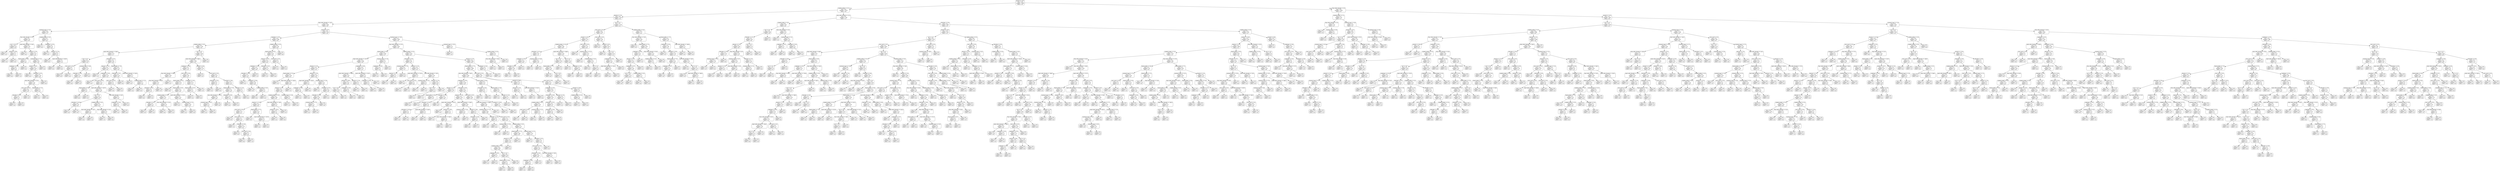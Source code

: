 digraph Tree {
node [shape=box, style="rounded", color="black", fontname=helvetica] ;
edge [fontname=helvetica] ;
0 [label="alcohol <= 10.7\nmse = 0.8\nsamples = 2496\nvalue = 5.9"] ;
1 [label="volatile acidity <= 0.3\nmse = 0.6\nsamples = 1474\nvalue = 5.6"] ;
0 -> 1 [labeldistance=2.5, labelangle=45, headlabel="True"] ;
2 [label="density <= 1.0\nmse = 0.6\nsamples = 770\nvalue = 5.8"] ;
1 -> 2 ;
3 [label="free sulfur dioxide <= 14.5\nmse = 0.5\nsamples = 592\nvalue = 5.8"] ;
2 -> 3 ;
4 [label="residual sugar <= 4.2\nmse = 0.8\nsamples = 40\nvalue = 5.2"] ;
3 -> 4 ;
5 [label="free sulfur dioxide <= 6.5\nmse = 0.5\nsamples = 31\nvalue = 4.9"] ;
4 -> 5 ;
6 [label="pH <= 2.9\nmse = 0.4\nsamples = 6\nvalue = 3.9"] ;
5 -> 6 ;
7 [label="mse = 0.0\nsamples = 1\nvalue = 3.0"] ;
6 -> 7 ;
8 [label="alcohol <= 9.9\nmse = 0.1\nsamples = 5\nvalue = 4.2"] ;
6 -> 8 ;
9 [label="mse = 0.0\nsamples = 1\nvalue = 5.0"] ;
8 -> 9 ;
10 [label="mse = 0.0\nsamples = 4\nvalue = 4.0"] ;
8 -> 10 ;
11 [label="total sulfur dioxide <= 44.5\nmse = 0.3\nsamples = 25\nvalue = 5.1"] ;
5 -> 11 ;
12 [label="mse = 0.0\nsamples = 1\nvalue = 6.0"] ;
11 -> 12 ;
13 [label="density <= 1.0\nmse = 0.3\nsamples = 24\nvalue = 5.0"] ;
11 -> 13 ;
14 [label="fixed acidity <= 6.8\nmse = 0.7\nsamples = 3\nvalue = 5.8"] ;
13 -> 14 ;
15 [label="sulphates <= 0.6\nmse = 0.2\nsamples = 2\nvalue = 6.5"] ;
14 -> 15 ;
16 [label="mse = 0.0\nsamples = 1\nvalue = 6.0"] ;
15 -> 16 ;
17 [label="mse = 0.0\nsamples = 1\nvalue = 7.0"] ;
15 -> 17 ;
18 [label="mse = 0.0\nsamples = 1\nvalue = 5.0"] ;
14 -> 18 ;
19 [label="residual sugar <= 3.1\nmse = 0.2\nsamples = 21\nvalue = 4.9"] ;
13 -> 19 ;
20 [label="alcohol <= 9.3\nmse = 0.1\nsamples = 20\nvalue = 5.0"] ;
19 -> 20 ;
21 [label="mse = 0.0\nsamples = 1\nvalue = 6.0"] ;
20 -> 21 ;
22 [label="chlorides <= 0.2\nmse = 0.1\nsamples = 19\nvalue = 4.9"] ;
20 -> 22 ;
23 [label="free sulfur dioxide <= 13.5\nmse = 0.1\nsamples = 18\nvalue = 4.9"] ;
22 -> 23 ;
24 [label="citric acid <= 0.2\nmse = 0.0\nsamples = 16\nvalue = 5.0"] ;
23 -> 24 ;
25 [label="chlorides <= 0.1\nmse = 0.2\nsamples = 2\nvalue = 4.7"] ;
24 -> 25 ;
26 [label="mse = 0.0\nsamples = 1\nvalue = 4.0"] ;
25 -> 26 ;
27 [label="mse = 0.0\nsamples = 1\nvalue = 5.0"] ;
25 -> 27 ;
28 [label="mse = 0.0\nsamples = 14\nvalue = 5.0"] ;
24 -> 28 ;
29 [label="fixed acidity <= 7.3\nmse = 0.2\nsamples = 2\nvalue = 4.5"] ;
23 -> 29 ;
30 [label="mse = 0.0\nsamples = 1\nvalue = 5.0"] ;
29 -> 30 ;
31 [label="mse = 0.0\nsamples = 1\nvalue = 4.0"] ;
29 -> 31 ;
32 [label="mse = 0.0\nsamples = 1\nvalue = 6.0"] ;
22 -> 32 ;
33 [label="mse = 0.0\nsamples = 1\nvalue = 4.0"] ;
19 -> 33 ;
34 [label="volatile acidity <= 0.2\nmse = 0.7\nsamples = 9\nvalue = 6.1"] ;
4 -> 34 ;
35 [label="mse = 0.0\nsamples = 1\nvalue = 8.0"] ;
34 -> 35 ;
36 [label="sulphates <= 0.3\nmse = 0.5\nsamples = 8\nvalue = 6.0"] ;
34 -> 36 ;
37 [label="mse = 0.0\nsamples = 2\nvalue = 5.0"] ;
36 -> 37 ;
38 [label="density <= 1.0\nmse = 0.3\nsamples = 6\nvalue = 6.2"] ;
36 -> 38 ;
39 [label="mse = 0.0\nsamples = 4\nvalue = 6.0"] ;
38 -> 39 ;
40 [label="total sulfur dioxide <= 105.0\nmse = 1.0\nsamples = 2\nvalue = 7.0"] ;
38 -> 40 ;
41 [label="mse = 0.0\nsamples = 1\nvalue = 8.0"] ;
40 -> 41 ;
42 [label="mse = 0.0\nsamples = 1\nvalue = 6.0"] ;
40 -> 42 ;
43 [label="alcohol <= 9.7\nmse = 0.5\nsamples = 552\nvalue = 5.8"] ;
3 -> 43 ;
44 [label="sulphates <= 0.5\nmse = 0.4\nsamples = 208\nvalue = 5.6"] ;
43 -> 44 ;
45 [label="volatile acidity <= 0.2\nmse = 0.3\nsamples = 178\nvalue = 5.6"] ;
44 -> 45 ;
46 [label="total sulfur dioxide <= 109.5\nmse = 0.3\nsamples = 73\nvalue = 5.7"] ;
45 -> 46 ;
47 [label="pH <= 3.2\nmse = 0.2\nsamples = 19\nvalue = 5.4"] ;
46 -> 47 ;
48 [label="citric acid <= 0.4\nmse = 0.2\nsamples = 7\nvalue = 5.8"] ;
47 -> 48 ;
49 [label="mse = 0.0\nsamples = 6\nvalue = 6.0"] ;
48 -> 49 ;
50 [label="mse = 0.0\nsamples = 1\nvalue = 5.0"] ;
48 -> 50 ;
51 [label="residual sugar <= 6.8\nmse = 0.1\nsamples = 12\nvalue = 5.2"] ;
47 -> 51 ;
52 [label="chlorides <= 0.0\nmse = 0.1\nsamples = 10\nvalue = 5.1"] ;
51 -> 52 ;
53 [label="mse = 0.0\nsamples = 1\nvalue = 6.0"] ;
52 -> 53 ;
54 [label="mse = 0.0\nsamples = 9\nvalue = 5.0"] ;
52 -> 54 ;
55 [label="mse = 0.0\nsamples = 2\nvalue = 6.0"] ;
51 -> 55 ;
56 [label="chlorides <= 0.1\nmse = 0.3\nsamples = 54\nvalue = 5.8"] ;
46 -> 56 ;
57 [label="density <= 1.0\nmse = 0.3\nsamples = 37\nvalue = 6.0"] ;
56 -> 57 ;
58 [label="mse = 0.0\nsamples = 2\nvalue = 7.0"] ;
57 -> 58 ;
59 [label="sulphates <= 0.4\nmse = 0.3\nsamples = 35\nvalue = 5.9"] ;
57 -> 59 ;
60 [label="mse = 0.0\nsamples = 1\nvalue = 5.0"] ;
59 -> 60 ;
61 [label="citric acid <= 0.2\nmse = 0.3\nsamples = 34\nvalue = 6.0"] ;
59 -> 61 ;
62 [label="fixed acidity <= 5.6\nmse = 0.2\nsamples = 4\nvalue = 5.4"] ;
61 -> 62 ;
63 [label="mse = 0.0\nsamples = 2\nvalue = 6.0"] ;
62 -> 63 ;
64 [label="mse = 0.0\nsamples = 2\nvalue = 5.0"] ;
62 -> 64 ;
65 [label="total sulfur dioxide <= 167.5\nmse = 0.2\nsamples = 30\nvalue = 6.0"] ;
61 -> 65 ;
66 [label="pH <= 3.2\nmse = 0.1\nsamples = 26\nvalue = 6.1"] ;
65 -> 66 ;
67 [label="chlorides <= 0.0\nmse = 0.0\nsamples = 14\nvalue = 6.0"] ;
66 -> 67 ;
68 [label="mse = 0.0\nsamples = 1\nvalue = 5.0"] ;
67 -> 68 ;
69 [label="mse = 0.0\nsamples = 13\nvalue = 6.0"] ;
67 -> 69 ;
70 [label="volatile acidity <= 0.2\nmse = 0.2\nsamples = 12\nvalue = 6.3"] ;
66 -> 70 ;
71 [label="free sulfur dioxide <= 33.5\nmse = 0.1\nsamples = 4\nvalue = 6.8"] ;
70 -> 71 ;
72 [label="mse = 0.0\nsamples = 1\nvalue = 6.0"] ;
71 -> 72 ;
73 [label="mse = 0.0\nsamples = 3\nvalue = 7.0"] ;
71 -> 73 ;
74 [label="free sulfur dioxide <= 22.5\nmse = 0.1\nsamples = 8\nvalue = 6.1"] ;
70 -> 74 ;
75 [label="mse = 0.0\nsamples = 1\nvalue = 7.0"] ;
74 -> 75 ;
76 [label="mse = 0.0\nsamples = 7\nvalue = 6.0"] ;
74 -> 76 ;
77 [label="free sulfur dioxide <= 43.5\nmse = 0.5\nsamples = 4\nvalue = 5.6"] ;
65 -> 77 ;
78 [label="sulphates <= 0.4\nmse = 0.2\nsamples = 2\nvalue = 4.5"] ;
77 -> 78 ;
79 [label="mse = 0.0\nsamples = 1\nvalue = 5.0"] ;
78 -> 79 ;
80 [label="mse = 0.0\nsamples = 1\nvalue = 4.0"] ;
78 -> 80 ;
81 [label="mse = 0.0\nsamples = 2\nvalue = 6.0"] ;
77 -> 81 ;
82 [label="fixed acidity <= 7.0\nmse = 0.2\nsamples = 17\nvalue = 5.6"] ;
56 -> 82 ;
83 [label="chlorides <= 0.1\nmse = 0.1\nsamples = 10\nvalue = 5.9"] ;
82 -> 83 ;
84 [label="citric acid <= 0.3\nmse = 0.2\nsamples = 3\nvalue = 5.3"] ;
83 -> 84 ;
85 [label="mse = 0.0\nsamples = 1\nvalue = 6.0"] ;
84 -> 85 ;
86 [label="mse = 0.0\nsamples = 2\nvalue = 5.0"] ;
84 -> 86 ;
87 [label="mse = 0.0\nsamples = 7\nvalue = 6.0"] ;
83 -> 87 ;
88 [label="total sulfur dioxide <= 134.0\nmse = 0.2\nsamples = 7\nvalue = 5.2"] ;
82 -> 88 ;
89 [label="mse = 0.0\nsamples = 4\nvalue = 5.0"] ;
88 -> 89 ;
90 [label="residual sugar <= 1.2\nmse = 0.2\nsamples = 3\nvalue = 5.8"] ;
88 -> 90 ;
91 [label="mse = 0.0\nsamples = 1\nvalue = 5.0"] ;
90 -> 91 ;
92 [label="mse = 0.0\nsamples = 2\nvalue = 6.0"] ;
90 -> 92 ;
93 [label="pH <= 3.5\nmse = 0.3\nsamples = 105\nvalue = 5.5"] ;
45 -> 93 ;
94 [label="total sulfur dioxide <= 189.2\nmse = 0.3\nsamples = 103\nvalue = 5.5"] ;
93 -> 94 ;
95 [label="sulphates <= 0.4\nmse = 0.3\nsamples = 72\nvalue = 5.4"] ;
94 -> 95 ;
96 [label="free sulfur dioxide <= 59.0\nmse = 0.2\nsamples = 28\nvalue = 5.2"] ;
95 -> 96 ;
97 [label="free sulfur dioxide <= 36.5\nmse = 0.1\nsamples = 27\nvalue = 5.1"] ;
96 -> 97 ;
98 [label="chlorides <= 0.0\nmse = 0.2\nsamples = 9\nvalue = 5.4"] ;
97 -> 98 ;
99 [label="mse = 0.0\nsamples = 4\nvalue = 6.0"] ;
98 -> 99 ;
100 [label="mse = 0.0\nsamples = 5\nvalue = 5.0"] ;
98 -> 100 ;
101 [label="mse = 0.0\nsamples = 18\nvalue = 5.0"] ;
97 -> 101 ;
102 [label="mse = 0.0\nsamples = 1\nvalue = 7.0"] ;
96 -> 102 ;
103 [label="citric acid <= 0.4\nmse = 0.2\nsamples = 44\nvalue = 5.5"] ;
95 -> 103 ;
104 [label="fixed acidity <= 6.1\nmse = 0.2\nsamples = 31\nvalue = 5.7"] ;
103 -> 104 ;
105 [label="mse = 0.0\nsamples = 6\nvalue = 6.0"] ;
104 -> 105 ;
106 [label="fixed acidity <= 6.5\nmse = 0.2\nsamples = 25\nvalue = 5.6"] ;
104 -> 106 ;
107 [label="volatile acidity <= 0.2\nmse = 0.2\nsamples = 12\nvalue = 5.3"] ;
106 -> 107 ;
108 [label="chlorides <= 0.1\nmse = 0.2\nsamples = 4\nvalue = 5.8"] ;
107 -> 108 ;
109 [label="mse = 0.0\nsamples = 3\nvalue = 6.0"] ;
108 -> 109 ;
110 [label="mse = 0.0\nsamples = 1\nvalue = 5.0"] ;
108 -> 110 ;
111 [label="free sulfur dioxide <= 23.5\nmse = 0.1\nsamples = 8\nvalue = 5.1"] ;
107 -> 111 ;
112 [label="mse = 0.0\nsamples = 1\nvalue = 6.0"] ;
111 -> 112 ;
113 [label="mse = 0.0\nsamples = 7\nvalue = 5.0"] ;
111 -> 113 ;
114 [label="total sulfur dioxide <= 122.5\nmse = 0.1\nsamples = 13\nvalue = 5.8"] ;
106 -> 114 ;
115 [label="mse = 0.0\nsamples = 3\nvalue = 5.0"] ;
114 -> 115 ;
116 [label="residual sugar <= 3.1\nmse = 0.0\nsamples = 10\nvalue = 5.9"] ;
114 -> 116 ;
117 [label="mse = 0.0\nsamples = 1\nvalue = 5.0"] ;
116 -> 117 ;
118 [label="mse = 0.0\nsamples = 9\nvalue = 6.0"] ;
116 -> 118 ;
119 [label="sulphates <= 0.5\nmse = 0.1\nsamples = 13\nvalue = 5.1"] ;
103 -> 119 ;
120 [label="fixed acidity <= 6.7\nmse = 0.2\nsamples = 2\nvalue = 5.5"] ;
119 -> 120 ;
121 [label="mse = 0.0\nsamples = 1\nvalue = 5.0"] ;
120 -> 121 ;
122 [label="mse = 0.0\nsamples = 1\nvalue = 6.0"] ;
120 -> 122 ;
123 [label="mse = 0.0\nsamples = 11\nvalue = 5.0"] ;
119 -> 123 ;
124 [label="alcohol <= 8.9\nmse = 0.2\nsamples = 31\nvalue = 5.7"] ;
94 -> 124 ;
125 [label="mse = 0.0\nsamples = 4\nvalue = 5.0"] ;
124 -> 125 ;
126 [label="citric acid <= 0.3\nmse = 0.2\nsamples = 27\nvalue = 5.8"] ;
124 -> 126 ;
127 [label="chlorides <= 0.1\nmse = 0.2\nsamples = 6\nvalue = 5.2"] ;
126 -> 127 ;
128 [label="mse = 0.0\nsamples = 5\nvalue = 5.0"] ;
127 -> 128 ;
129 [label="mse = 0.0\nsamples = 1\nvalue = 6.0"] ;
127 -> 129 ;
130 [label="alcohol <= 9.6\nmse = 0.1\nsamples = 21\nvalue = 5.9"] ;
126 -> 130 ;
131 [label="fixed acidity <= 7.4\nmse = 0.1\nsamples = 19\nvalue = 5.9"] ;
130 -> 131 ;
132 [label="free sulfur dioxide <= 47.0\nmse = 0.0\nsamples = 17\nvalue = 6.0"] ;
131 -> 132 ;
133 [label="residual sugar <= 8.1\nmse = 0.2\nsamples = 2\nvalue = 5.5"] ;
132 -> 133 ;
134 [label="mse = 0.0\nsamples = 1\nvalue = 5.0"] ;
133 -> 134 ;
135 [label="mse = 0.0\nsamples = 1\nvalue = 6.0"] ;
133 -> 135 ;
136 [label="mse = 0.0\nsamples = 15\nvalue = 6.0"] ;
132 -> 136 ;
137 [label="chlorides <= 0.0\nmse = 0.2\nsamples = 2\nvalue = 5.5"] ;
131 -> 137 ;
138 [label="mse = 0.0\nsamples = 1\nvalue = 6.0"] ;
137 -> 138 ;
139 [label="mse = 0.0\nsamples = 1\nvalue = 5.0"] ;
137 -> 139 ;
140 [label="density <= 1.0\nmse = 0.2\nsamples = 2\nvalue = 5.2"] ;
130 -> 140 ;
141 [label="mse = 0.0\nsamples = 1\nvalue = 5.0"] ;
140 -> 141 ;
142 [label="mse = 0.0\nsamples = 1\nvalue = 6.0"] ;
140 -> 142 ;
143 [label="mse = 0.0\nsamples = 2\nvalue = 4.0"] ;
93 -> 143 ;
144 [label="volatile acidity <= 0.3\nmse = 0.4\nsamples = 30\nvalue = 6.0"] ;
44 -> 144 ;
145 [label="fixed acidity <= 8.1\nmse = 0.2\nsamples = 29\nvalue = 5.9"] ;
144 -> 145 ;
146 [label="density <= 1.0\nmse = 0.2\nsamples = 25\nvalue = 6.0"] ;
145 -> 146 ;
147 [label="sulphates <= 0.9\nmse = 0.1\nsamples = 22\nvalue = 6.0"] ;
146 -> 147 ;
148 [label="chlorides <= 0.0\nmse = 0.1\nsamples = 21\nvalue = 5.9"] ;
147 -> 148 ;
149 [label="mse = 0.0\nsamples = 1\nvalue = 5.0"] ;
148 -> 149 ;
150 [label="sulphates <= 0.8\nmse = 0.0\nsamples = 20\nvalue = 6.0"] ;
148 -> 150 ;
151 [label="mse = 0.0\nsamples = 18\nvalue = 6.0"] ;
150 -> 151 ;
152 [label="volatile acidity <= 0.2\nmse = 0.2\nsamples = 2\nvalue = 5.5"] ;
150 -> 152 ;
153 [label="mse = 0.0\nsamples = 1\nvalue = 6.0"] ;
152 -> 153 ;
154 [label="mse = 0.0\nsamples = 1\nvalue = 5.0"] ;
152 -> 154 ;
155 [label="mse = 0.0\nsamples = 1\nvalue = 7.0"] ;
147 -> 155 ;
156 [label="chlorides <= 0.1\nmse = 0.2\nsamples = 3\nvalue = 6.7"] ;
146 -> 156 ;
157 [label="mse = 0.0\nsamples = 2\nvalue = 7.0"] ;
156 -> 157 ;
158 [label="mse = 0.0\nsamples = 1\nvalue = 6.0"] ;
156 -> 158 ;
159 [label="citric acid <= 0.3\nmse = 0.2\nsamples = 4\nvalue = 5.2"] ;
145 -> 159 ;
160 [label="mse = 0.0\nsamples = 1\nvalue = 6.0"] ;
159 -> 160 ;
161 [label="mse = 0.0\nsamples = 3\nvalue = 5.0"] ;
159 -> 161 ;
162 [label="mse = 0.0\nsamples = 1\nvalue = 8.0"] ;
144 -> 162 ;
163 [label="residual sugar <= 15.0\nmse = 0.5\nsamples = 344\nvalue = 5.9"] ;
43 -> 163 ;
164 [label="free sulfur dioxide <= 27.5\nmse = 0.4\nsamples = 335\nvalue = 5.9"] ;
163 -> 164 ;
165 [label="fixed acidity <= 9.1\nmse = 0.4\nsamples = 104\nvalue = 5.7"] ;
164 -> 165 ;
166 [label="total sulfur dioxide <= 127.5\nmse = 0.3\nsamples = 100\nvalue = 5.8"] ;
165 -> 166 ;
167 [label="density <= 1.0\nmse = 0.3\nsamples = 73\nvalue = 5.9"] ;
166 -> 167 ;
168 [label="fixed acidity <= 5.2\nmse = 0.2\nsamples = 44\nvalue = 6.0"] ;
167 -> 168 ;
169 [label="mse = 0.0\nsamples = 1\nvalue = 7.0"] ;
168 -> 169 ;
170 [label="total sulfur dioxide <= 126.0\nmse = 0.2\nsamples = 43\nvalue = 6.0"] ;
168 -> 170 ;
171 [label="density <= 1.0\nmse = 0.2\nsamples = 42\nvalue = 6.0"] ;
170 -> 171 ;
172 [label="volatile acidity <= 0.2\nmse = 0.1\nsamples = 40\nvalue = 5.9"] ;
171 -> 172 ;
173 [label="density <= 1.0\nmse = 0.1\nsamples = 35\nvalue = 6.0"] ;
172 -> 173 ;
174 [label="citric acid <= 0.3\nmse = 0.1\nsamples = 21\nvalue = 6.1"] ;
173 -> 174 ;
175 [label="mse = 0.0\nsamples = 9\nvalue = 6.0"] ;
174 -> 175 ;
176 [label="citric acid <= 0.3\nmse = 0.1\nsamples = 12\nvalue = 6.2"] ;
174 -> 176 ;
177 [label="mse = 0.0\nsamples = 2\nvalue = 7.0"] ;
176 -> 177 ;
178 [label="chlorides <= 0.0\nmse = 0.1\nsamples = 10\nvalue = 6.1"] ;
176 -> 178 ;
179 [label="mse = 0.0\nsamples = 8\nvalue = 6.0"] ;
178 -> 179 ;
180 [label="citric acid <= 0.4\nmse = 0.2\nsamples = 2\nvalue = 6.5"] ;
178 -> 180 ;
181 [label="mse = 0.0\nsamples = 1\nvalue = 6.0"] ;
180 -> 181 ;
182 [label="mse = 0.0\nsamples = 1\nvalue = 7.0"] ;
180 -> 182 ;
183 [label="fixed acidity <= 7.1\nmse = 0.1\nsamples = 14\nvalue = 5.8"] ;
173 -> 183 ;
184 [label="mse = 0.0\nsamples = 9\nvalue = 6.0"] ;
183 -> 184 ;
185 [label="total sulfur dioxide <= 107.0\nmse = 0.2\nsamples = 5\nvalue = 5.5"] ;
183 -> 185 ;
186 [label="mse = 0.0\nsamples = 3\nvalue = 5.0"] ;
185 -> 186 ;
187 [label="mse = 0.0\nsamples = 2\nvalue = 6.0"] ;
185 -> 187 ;
188 [label="free sulfur dioxide <= 18.0\nmse = 0.2\nsamples = 5\nvalue = 5.5"] ;
172 -> 188 ;
189 [label="alcohol <= 10.1\nmse = 0.2\nsamples = 3\nvalue = 5.8"] ;
188 -> 189 ;
190 [label="mse = 0.0\nsamples = 1\nvalue = 5.0"] ;
189 -> 190 ;
191 [label="mse = 0.0\nsamples = 2\nvalue = 6.0"] ;
189 -> 191 ;
192 [label="mse = 0.0\nsamples = 2\nvalue = 5.0"] ;
188 -> 192 ;
193 [label="residual sugar <= 3.9\nmse = 0.2\nsamples = 2\nvalue = 6.7"] ;
171 -> 193 ;
194 [label="mse = 0.0\nsamples = 1\nvalue = 7.0"] ;
193 -> 194 ;
195 [label="mse = 0.0\nsamples = 1\nvalue = 6.0"] ;
193 -> 195 ;
196 [label="mse = 0.0\nsamples = 1\nvalue = 7.0"] ;
170 -> 196 ;
197 [label="density <= 1.0\nmse = 0.3\nsamples = 29\nvalue = 5.6"] ;
167 -> 197 ;
198 [label="total sulfur dioxide <= 116.5\nmse = 0.2\nsamples = 7\nvalue = 5.0"] ;
197 -> 198 ;
199 [label="sulphates <= 0.6\nmse = 0.1\nsamples = 6\nvalue = 4.9"] ;
198 -> 199 ;
200 [label="mse = 0.0\nsamples = 5\nvalue = 5.0"] ;
199 -> 200 ;
201 [label="mse = 0.0\nsamples = 1\nvalue = 4.0"] ;
199 -> 201 ;
202 [label="mse = 0.0\nsamples = 1\nvalue = 6.0"] ;
198 -> 202 ;
203 [label="residual sugar <= 1.8\nmse = 0.1\nsamples = 22\nvalue = 5.9"] ;
197 -> 203 ;
204 [label="mse = 0.0\nsamples = 2\nvalue = 5.0"] ;
203 -> 204 ;
205 [label="chlorides <= 0.1\nmse = 0.1\nsamples = 20\nvalue = 5.9"] ;
203 -> 205 ;
206 [label="chlorides <= 0.0\nmse = 0.0\nsamples = 19\nvalue = 6.0"] ;
205 -> 206 ;
207 [label="residual sugar <= 7.2\nmse = 0.2\nsamples = 4\nvalue = 5.8"] ;
206 -> 207 ;
208 [label="mse = 0.0\nsamples = 1\nvalue = 5.0"] ;
207 -> 208 ;
209 [label="mse = 0.0\nsamples = 3\nvalue = 6.0"] ;
207 -> 209 ;
210 [label="mse = 0.0\nsamples = 15\nvalue = 6.0"] ;
206 -> 210 ;
211 [label="mse = 0.0\nsamples = 1\nvalue = 5.0"] ;
205 -> 211 ;
212 [label="sulphates <= 0.6\nmse = 0.4\nsamples = 27\nvalue = 5.5"] ;
166 -> 212 ;
213 [label="total sulfur dioxide <= 158.0\nmse = 0.2\nsamples = 22\nvalue = 5.6"] ;
212 -> 213 ;
214 [label="alcohol <= 10.4\nmse = 0.2\nsamples = 18\nvalue = 5.8"] ;
213 -> 214 ;
215 [label="pH <= 3.0\nmse = 0.0\nsamples = 12\nvalue = 6.0"] ;
214 -> 215 ;
216 [label="mse = 0.0\nsamples = 1\nvalue = 5.0"] ;
215 -> 216 ;
217 [label="mse = 0.0\nsamples = 11\nvalue = 6.0"] ;
215 -> 217 ;
218 [label="sulphates <= 0.5\nmse = 0.2\nsamples = 6\nvalue = 5.2"] ;
214 -> 218 ;
219 [label="mse = 0.0\nsamples = 4\nvalue = 5.0"] ;
218 -> 219 ;
220 [label="mse = 0.0\nsamples = 2\nvalue = 6.0"] ;
218 -> 220 ;
221 [label="density <= 1.0\nmse = 0.1\nsamples = 4\nvalue = 5.1"] ;
213 -> 221 ;
222 [label="mse = 0.0\nsamples = 3\nvalue = 5.0"] ;
221 -> 222 ;
223 [label="mse = 0.0\nsamples = 1\nvalue = 6.0"] ;
221 -> 223 ;
224 [label="total sulfur dioxide <= 132.5\nmse = 0.5\nsamples = 5\nvalue = 4.9"] ;
212 -> 224 ;
225 [label="sulphates <= 0.6\nmse = 0.2\nsamples = 4\nvalue = 5.3"] ;
224 -> 225 ;
226 [label="mse = 0.0\nsamples = 1\nvalue = 6.0"] ;
225 -> 226 ;
227 [label="mse = 0.0\nsamples = 3\nvalue = 5.0"] ;
225 -> 227 ;
228 [label="mse = 0.0\nsamples = 1\nvalue = 4.0"] ;
224 -> 228 ;
229 [label="residual sugar <= 1.8\nmse = 0.5\nsamples = 4\nvalue = 4.7"] ;
165 -> 229 ;
230 [label="sulphates <= 0.4\nmse = 0.2\nsamples = 2\nvalue = 5.2"] ;
229 -> 230 ;
231 [label="mse = 0.0\nsamples = 1\nvalue = 5.0"] ;
230 -> 231 ;
232 [label="mse = 0.0\nsamples = 1\nvalue = 6.0"] ;
230 -> 232 ;
233 [label="mse = 0.0\nsamples = 2\nvalue = 4.0"] ;
229 -> 233 ;
234 [label="volatile acidity <= 0.2\nmse = 0.4\nsamples = 231\nvalue = 6.0"] ;
164 -> 234 ;
235 [label="chlorides <= 0.0\nmse = 0.5\nsamples = 29\nvalue = 6.5"] ;
234 -> 235 ;
236 [label="residual sugar <= 7.0\nmse = 0.5\nsamples = 6\nvalue = 7.5"] ;
235 -> 236 ;
237 [label="density <= 1.0\nmse = 0.2\nsamples = 2\nvalue = 6.7"] ;
236 -> 237 ;
238 [label="mse = 0.0\nsamples = 1\nvalue = 7.0"] ;
237 -> 238 ;
239 [label="mse = 0.0\nsamples = 1\nvalue = 6.0"] ;
237 -> 239 ;
240 [label="mse = 0.0\nsamples = 4\nvalue = 8.0"] ;
236 -> 240 ;
241 [label="density <= 1.0\nmse = 0.3\nsamples = 23\nvalue = 6.3"] ;
235 -> 241 ;
242 [label="total sulfur dioxide <= 115.0\nmse = 0.4\nsamples = 4\nvalue = 7.1"] ;
241 -> 242 ;
243 [label="mse = 0.0\nsamples = 1\nvalue = 8.0"] ;
242 -> 243 ;
244 [label="citric acid <= 0.3\nmse = 0.2\nsamples = 3\nvalue = 6.8"] ;
242 -> 244 ;
245 [label="mse = 0.0\nsamples = 1\nvalue = 6.0"] ;
244 -> 245 ;
246 [label="mse = 0.0\nsamples = 2\nvalue = 7.0"] ;
244 -> 246 ;
247 [label="free sulfur dioxide <= 29.5\nmse = 0.1\nsamples = 19\nvalue = 6.1"] ;
241 -> 247 ;
248 [label="residual sugar <= 3.3\nmse = 0.2\nsamples = 3\nvalue = 6.7"] ;
247 -> 248 ;
249 [label="mse = 0.0\nsamples = 1\nvalue = 6.0"] ;
248 -> 249 ;
250 [label="mse = 0.0\nsamples = 2\nvalue = 7.0"] ;
248 -> 250 ;
251 [label="density <= 1.0\nmse = 0.0\nsamples = 16\nvalue = 6.0"] ;
247 -> 251 ;
252 [label="pH <= 3.2\nmse = 0.2\nsamples = 2\nvalue = 6.2"] ;
251 -> 252 ;
253 [label="mse = 0.0\nsamples = 1\nvalue = 6.0"] ;
252 -> 253 ;
254 [label="mse = 0.0\nsamples = 1\nvalue = 7.0"] ;
252 -> 254 ;
255 [label="mse = 0.0\nsamples = 14\nvalue = 6.0"] ;
251 -> 255 ;
256 [label="density <= 1.0\nmse = 0.4\nsamples = 202\nvalue = 6.0"] ;
234 -> 256 ;
257 [label="fixed acidity <= 7.2\nmse = 0.4\nsamples = 200\nvalue = 6.0"] ;
256 -> 257 ;
258 [label="free sulfur dioxide <= 69.5\nmse = 0.3\nsamples = 150\nvalue = 5.9"] ;
257 -> 258 ;
259 [label="sulphates <= 0.4\nmse = 0.2\nsamples = 139\nvalue = 5.9"] ;
258 -> 259 ;
260 [label="density <= 1.0\nmse = 0.2\nsamples = 28\nvalue = 5.7"] ;
259 -> 260 ;
261 [label="fixed acidity <= 6.0\nmse = 0.2\nsamples = 6\nvalue = 5.3"] ;
260 -> 261 ;
262 [label="mse = 0.0\nsamples = 3\nvalue = 6.0"] ;
261 -> 262 ;
263 [label="mse = 0.0\nsamples = 3\nvalue = 5.0"] ;
261 -> 263 ;
264 [label="chlorides <= 0.0\nmse = 0.1\nsamples = 22\nvalue = 5.8"] ;
260 -> 264 ;
265 [label="chlorides <= 0.0\nmse = 0.2\nsamples = 9\nvalue = 5.6"] ;
264 -> 265 ;
266 [label="chlorides <= 0.0\nmse = 0.1\nsamples = 6\nvalue = 5.9"] ;
265 -> 266 ;
267 [label="mse = 0.0\nsamples = 1\nvalue = 5.0"] ;
266 -> 267 ;
268 [label="mse = 0.0\nsamples = 5\nvalue = 6.0"] ;
266 -> 268 ;
269 [label="total sulfur dioxide <= 134.5\nmse = 0.1\nsamples = 3\nvalue = 5.2"] ;
265 -> 269 ;
270 [label="mse = 0.0\nsamples = 2\nvalue = 5.0"] ;
269 -> 270 ;
271 [label="mse = 0.0\nsamples = 1\nvalue = 6.0"] ;
269 -> 271 ;
272 [label="mse = 0.0\nsamples = 13\nvalue = 6.0"] ;
264 -> 272 ;
273 [label="chlorides <= 0.0\nmse = 0.2\nsamples = 111\nvalue = 6.0"] ;
259 -> 273 ;
274 [label="density <= 1.0\nmse = 0.3\nsamples = 26\nvalue = 6.2"] ;
273 -> 274 ;
275 [label="total sulfur dioxide <= 91.0\nmse = 0.1\nsamples = 10\nvalue = 5.8"] ;
274 -> 275 ;
276 [label="mse = 0.0\nsamples = 1\nvalue = 5.0"] ;
275 -> 276 ;
277 [label="alcohol <= 10.0\nmse = 0.1\nsamples = 9\nvalue = 5.9"] ;
275 -> 277 ;
278 [label="mse = 0.0\nsamples = 1\nvalue = 5.0"] ;
277 -> 278 ;
279 [label="total sulfur dioxide <= 146.0\nmse = 0.1\nsamples = 8\nvalue = 5.9"] ;
277 -> 279 ;
280 [label="mse = 0.0\nsamples = 7\nvalue = 6.0"] ;
279 -> 280 ;
281 [label="mse = 0.0\nsamples = 1\nvalue = 5.0"] ;
279 -> 281 ;
282 [label="total sulfur dioxide <= 160.5\nmse = 0.2\nsamples = 16\nvalue = 6.5"] ;
274 -> 282 ;
283 [label="residual sugar <= 1.6\nmse = 0.1\nsamples = 9\nvalue = 6.9"] ;
282 -> 283 ;
284 [label="mse = 0.0\nsamples = 1\nvalue = 6.0"] ;
283 -> 284 ;
285 [label="mse = 0.0\nsamples = 8\nvalue = 7.0"] ;
283 -> 285 ;
286 [label="alcohol <= 9.8\nmse = 0.1\nsamples = 7\nvalue = 6.1"] ;
282 -> 286 ;
287 [label="chlorides <= 0.0\nmse = 0.2\nsamples = 2\nvalue = 6.5"] ;
286 -> 287 ;
288 [label="mse = 0.0\nsamples = 1\nvalue = 6.0"] ;
287 -> 288 ;
289 [label="mse = 0.0\nsamples = 1\nvalue = 7.0"] ;
287 -> 289 ;
290 [label="mse = 0.0\nsamples = 5\nvalue = 6.0"] ;
286 -> 290 ;
291 [label="citric acid <= 0.5\nmse = 0.2\nsamples = 85\nvalue = 5.9"] ;
273 -> 291 ;
292 [label="total sulfur dioxide <= 248.0\nmse = 0.2\nsamples = 81\nvalue = 5.9"] ;
291 -> 292 ;
293 [label="residual sugar <= 1.4\nmse = 0.1\nsamples = 80\nvalue = 5.9"] ;
292 -> 293 ;
294 [label="chlorides <= 0.0\nmse = 0.2\nsamples = 4\nvalue = 5.5"] ;
293 -> 294 ;
295 [label="mse = 0.0\nsamples = 2\nvalue = 5.0"] ;
294 -> 295 ;
296 [label="mse = 0.0\nsamples = 2\nvalue = 6.0"] ;
294 -> 296 ;
297 [label="citric acid <= 0.2\nmse = 0.1\nsamples = 76\nvalue = 6.0"] ;
293 -> 297 ;
298 [label="residual sugar <= 5.5\nmse = 0.2\nsamples = 5\nvalue = 5.5"] ;
297 -> 298 ;
299 [label="mse = 0.0\nsamples = 2\nvalue = 6.0"] ;
298 -> 299 ;
300 [label="mse = 0.0\nsamples = 3\nvalue = 5.0"] ;
298 -> 300 ;
301 [label="volatile acidity <= 0.2\nmse = 0.1\nsamples = 71\nvalue = 6.0"] ;
297 -> 301 ;
302 [label="fixed acidity <= 7.2\nmse = 0.1\nsamples = 48\nvalue = 5.9"] ;
301 -> 302 ;
303 [label="density <= 1.0\nmse = 0.1\nsamples = 47\nvalue = 5.9"] ;
302 -> 303 ;
304 [label="volatile acidity <= 0.2\nmse = 0.0\nsamples = 46\nvalue = 6.0"] ;
303 -> 304 ;
305 [label="sulphates <= 0.5\nmse = 0.2\nsamples = 5\nvalue = 5.7"] ;
304 -> 305 ;
306 [label="mse = 0.0\nsamples = 2\nvalue = 5.0"] ;
305 -> 306 ;
307 [label="mse = 0.0\nsamples = 3\nvalue = 6.0"] ;
305 -> 307 ;
308 [label="pH <= 3.1\nmse = 0.0\nsamples = 41\nvalue = 6.0"] ;
304 -> 308 ;
309 [label="fixed acidity <= 6.4\nmse = 0.1\nsamples = 7\nvalue = 5.9"] ;
308 -> 309 ;
310 [label="mse = 0.0\nsamples = 1\nvalue = 5.0"] ;
309 -> 310 ;
311 [label="mse = 0.0\nsamples = 6\nvalue = 6.0"] ;
309 -> 311 ;
312 [label="mse = 0.0\nsamples = 34\nvalue = 6.0"] ;
308 -> 312 ;
313 [label="mse = 0.0\nsamples = 1\nvalue = 5.0"] ;
303 -> 313 ;
314 [label="mse = 0.0\nsamples = 1\nvalue = 5.0"] ;
302 -> 314 ;
315 [label="residual sugar <= 2.1\nmse = 0.2\nsamples = 23\nvalue = 6.1"] ;
301 -> 315 ;
316 [label="mse = 0.0\nsamples = 2\nvalue = 7.0"] ;
315 -> 316 ;
317 [label="chlorides <= 0.1\nmse = 0.1\nsamples = 21\nvalue = 6.1"] ;
315 -> 317 ;
318 [label="citric acid <= 0.3\nmse = 0.1\nsamples = 20\nvalue = 6.1"] ;
317 -> 318 ;
319 [label="chlorides <= 0.0\nmse = 0.0\nsamples = 16\nvalue = 6.0"] ;
318 -> 319 ;
320 [label="sulphates <= 0.6\nmse = 0.2\nsamples = 3\nvalue = 6.2"] ;
319 -> 320 ;
321 [label="mse = 0.0\nsamples = 1\nvalue = 7.0"] ;
320 -> 321 ;
322 [label="mse = 0.0\nsamples = 2\nvalue = 6.0"] ;
320 -> 322 ;
323 [label="mse = 0.0\nsamples = 13\nvalue = 6.0"] ;
319 -> 323 ;
324 [label="free sulfur dioxide <= 50.0\nmse = 0.2\nsamples = 4\nvalue = 6.5"] ;
318 -> 324 ;
325 [label="mse = 0.0\nsamples = 2\nvalue = 7.0"] ;
324 -> 325 ;
326 [label="mse = 0.0\nsamples = 2\nvalue = 6.0"] ;
324 -> 326 ;
327 [label="mse = 0.0\nsamples = 1\nvalue = 5.0"] ;
317 -> 327 ;
328 [label="mse = 0.0\nsamples = 1\nvalue = 5.0"] ;
292 -> 328 ;
329 [label="alcohol <= 10.4\nmse = 0.2\nsamples = 4\nvalue = 5.3"] ;
291 -> 329 ;
330 [label="mse = 0.0\nsamples = 3\nvalue = 5.0"] ;
329 -> 330 ;
331 [label="mse = 0.0\nsamples = 1\nvalue = 6.0"] ;
329 -> 331 ;
332 [label="fixed acidity <= 6.6\nmse = 0.4\nsamples = 11\nvalue = 5.5"] ;
258 -> 332 ;
333 [label="chlorides <= 0.0\nmse = 0.2\nsamples = 3\nvalue = 6.3"] ;
332 -> 333 ;
334 [label="mse = 0.0\nsamples = 1\nvalue = 7.0"] ;
333 -> 334 ;
335 [label="mse = 0.0\nsamples = 2\nvalue = 6.0"] ;
333 -> 335 ;
336 [label="fixed acidity <= 6.9\nmse = 0.2\nsamples = 8\nvalue = 5.2"] ;
332 -> 336 ;
337 [label="mse = 0.0\nsamples = 5\nvalue = 5.0"] ;
336 -> 337 ;
338 [label="density <= 1.0\nmse = 0.2\nsamples = 3\nvalue = 5.7"] ;
336 -> 338 ;
339 [label="mse = 0.0\nsamples = 2\nvalue = 6.0"] ;
338 -> 339 ;
340 [label="mse = 0.0\nsamples = 1\nvalue = 5.0"] ;
338 -> 340 ;
341 [label="citric acid <= 0.3\nmse = 0.6\nsamples = 50\nvalue = 6.2"] ;
257 -> 341 ;
342 [label="alcohol <= 10.1\nmse = 0.3\nsamples = 13\nvalue = 6.7"] ;
341 -> 342 ;
343 [label="density <= 1.0\nmse = 0.2\nsamples = 6\nvalue = 6.2"] ;
342 -> 343 ;
344 [label="mse = 0.0\nsamples = 1\nvalue = 7.0"] ;
343 -> 344 ;
345 [label="mse = 0.0\nsamples = 5\nvalue = 6.0"] ;
343 -> 345 ;
346 [label="total sulfur dioxide <= 151.5\nmse = 0.1\nsamples = 7\nvalue = 7.1"] ;
342 -> 346 ;
347 [label="mse = 0.0\nsamples = 6\nvalue = 7.0"] ;
346 -> 347 ;
348 [label="mse = 0.0\nsamples = 1\nvalue = 8.0"] ;
346 -> 348 ;
349 [label="citric acid <= 0.5\nmse = 0.5\nsamples = 37\nvalue = 6.0"] ;
341 -> 349 ;
350 [label="sulphates <= 0.5\nmse = 0.4\nsamples = 26\nvalue = 5.7"] ;
349 -> 350 ;
351 [label="chlorides <= 0.0\nmse = 0.4\nsamples = 18\nvalue = 5.5"] ;
350 -> 351 ;
352 [label="volatile acidity <= 0.2\nmse = 0.2\nsamples = 10\nvalue = 5.9"] ;
351 -> 352 ;
353 [label="citric acid <= 0.3\nmse = 0.1\nsamples = 7\nvalue = 6.1"] ;
352 -> 353 ;
354 [label="mse = 0.0\nsamples = 1\nvalue = 7.0"] ;
353 -> 354 ;
355 [label="mse = 0.0\nsamples = 6\nvalue = 6.0"] ;
353 -> 355 ;
356 [label="residual sugar <= 1.2\nmse = 0.2\nsamples = 3\nvalue = 5.3"] ;
352 -> 356 ;
357 [label="mse = 0.0\nsamples = 1\nvalue = 6.0"] ;
356 -> 357 ;
358 [label="mse = 0.0\nsamples = 2\nvalue = 5.0"] ;
356 -> 358 ;
359 [label="chlorides <= 0.1\nmse = 0.2\nsamples = 8\nvalue = 5.1"] ;
351 -> 359 ;
360 [label="chlorides <= 0.0\nmse = 0.1\nsamples = 6\nvalue = 4.9"] ;
359 -> 360 ;
361 [label="mse = 0.0\nsamples = 1\nvalue = 4.0"] ;
360 -> 361 ;
362 [label="mse = 0.0\nsamples = 5\nvalue = 5.0"] ;
360 -> 362 ;
363 [label="mse = 0.0\nsamples = 2\nvalue = 6.0"] ;
359 -> 363 ;
364 [label="density <= 1.0\nmse = 0.1\nsamples = 8\nvalue = 6.1"] ;
350 -> 364 ;
365 [label="mse = 0.0\nsamples = 1\nvalue = 7.0"] ;
364 -> 365 ;
366 [label="mse = 0.0\nsamples = 7\nvalue = 6.0"] ;
364 -> 366 ;
367 [label="alcohol <= 10.6\nmse = 0.2\nsamples = 11\nvalue = 6.7"] ;
349 -> 367 ;
368 [label="volatile acidity <= 0.2\nmse = 0.1\nsamples = 8\nvalue = 6.9"] ;
367 -> 368 ;
369 [label="mse = 0.0\nsamples = 7\nvalue = 7.0"] ;
368 -> 369 ;
370 [label="mse = 0.0\nsamples = 1\nvalue = 6.0"] ;
368 -> 370 ;
371 [label="mse = 0.0\nsamples = 3\nvalue = 6.0"] ;
367 -> 371 ;
372 [label="sulphates <= 0.6\nmse = 0.2\nsamples = 2\nvalue = 4.7"] ;
256 -> 372 ;
373 [label="mse = 0.0\nsamples = 1\nvalue = 4.0"] ;
372 -> 373 ;
374 [label="mse = 0.0\nsamples = 1\nvalue = 5.0"] ;
372 -> 374 ;
375 [label="residual sugar <= 15.2\nmse = 1.1\nsamples = 9\nvalue = 5.0"] ;
163 -> 375 ;
376 [label="mse = 0.0\nsamples = 1\nvalue = 3.0"] ;
375 -> 376 ;
377 [label="volatile acidity <= 0.2\nmse = 0.2\nsamples = 8\nvalue = 5.5"] ;
375 -> 377 ;
378 [label="free sulfur dioxide <= 58.0\nmse = 0.1\nsamples = 4\nvalue = 5.9"] ;
377 -> 378 ;
379 [label="mse = 0.0\nsamples = 3\nvalue = 6.0"] ;
378 -> 379 ;
380 [label="mse = 0.0\nsamples = 1\nvalue = 5.0"] ;
378 -> 380 ;
381 [label="mse = 0.0\nsamples = 4\nvalue = 5.0"] ;
377 -> 381 ;
382 [label="pH <= 3.1\nmse = 0.7\nsamples = 178\nvalue = 6.1"] ;
2 -> 382 ;
383 [label="citric acid <= 0.4\nmse = 0.6\nsamples = 101\nvalue = 6.4"] ;
382 -> 383 ;
384 [label="alcohol <= 9.2\nmse = 0.5\nsamples = 75\nvalue = 6.7"] ;
383 -> 384 ;
385 [label="volatile acidity <= 0.2\nmse = 0.4\nsamples = 60\nvalue = 6.8"] ;
384 -> 385 ;
386 [label="chlorides <= 0.1\nmse = 0.3\nsamples = 32\nvalue = 7.2"] ;
385 -> 386 ;
387 [label="sulphates <= 0.5\nmse = 0.1\nsamples = 20\nvalue = 6.9"] ;
386 -> 387 ;
388 [label="chlorides <= 0.1\nmse = 0.0\nsamples = 18\nvalue = 7.0"] ;
387 -> 388 ;
389 [label="mse = 0.0\nsamples = 17\nvalue = 7.0"] ;
388 -> 389 ;
390 [label="mse = 0.0\nsamples = 1\nvalue = 6.0"] ;
388 -> 390 ;
391 [label="mse = 0.0\nsamples = 2\nvalue = 6.0"] ;
387 -> 391 ;
392 [label="residual sugar <= 13.8\nmse = 0.2\nsamples = 12\nvalue = 7.6"] ;
386 -> 392 ;
393 [label="mse = 0.0\nsamples = 4\nvalue = 7.0"] ;
392 -> 393 ;
394 [label="mse = 0.0\nsamples = 8\nvalue = 8.0"] ;
392 -> 394 ;
395 [label="total sulfur dioxide <= 186.0\nmse = 0.3\nsamples = 28\nvalue = 6.5"] ;
385 -> 395 ;
396 [label="pH <= 3.1\nmse = 0.2\nsamples = 16\nvalue = 6.1"] ;
395 -> 396 ;
397 [label="fixed acidity <= 7.7\nmse = 0.0\nsamples = 14\nvalue = 6.0"] ;
396 -> 397 ;
398 [label="mse = 0.0\nsamples = 12\nvalue = 6.0"] ;
397 -> 398 ;
399 [label="pH <= 3.0\nmse = 0.2\nsamples = 2\nvalue = 5.7"] ;
397 -> 399 ;
400 [label="mse = 0.0\nsamples = 1\nvalue = 6.0"] ;
399 -> 400 ;
401 [label="mse = 0.0\nsamples = 1\nvalue = 5.0"] ;
399 -> 401 ;
402 [label="mse = 0.0\nsamples = 2\nvalue = 7.0"] ;
396 -> 402 ;
403 [label="pH <= 3.1\nmse = 0.1\nsamples = 12\nvalue = 6.9"] ;
395 -> 403 ;
404 [label="mse = 0.0\nsamples = 9\nvalue = 7.0"] ;
403 -> 404 ;
405 [label="sulphates <= 0.4\nmse = 0.2\nsamples = 3\nvalue = 6.6"] ;
403 -> 405 ;
406 [label="mse = 0.0\nsamples = 1\nvalue = 7.0"] ;
405 -> 406 ;
407 [label="mse = 0.0\nsamples = 2\nvalue = 6.0"] ;
405 -> 407 ;
408 [label="citric acid <= 0.2\nmse = 0.2\nsamples = 15\nvalue = 6.0"] ;
384 -> 408 ;
409 [label="mse = 0.0\nsamples = 2\nvalue = 5.0"] ;
408 -> 409 ;
410 [label="residual sugar <= 11.3\nmse = 0.2\nsamples = 13\nvalue = 6.1"] ;
408 -> 410 ;
411 [label="mse = 0.0\nsamples = 1\nvalue = 5.0"] ;
410 -> 411 ;
412 [label="volatile acidity <= 0.2\nmse = 0.1\nsamples = 12\nvalue = 6.1"] ;
410 -> 412 ;
413 [label="mse = 0.0\nsamples = 9\nvalue = 6.0"] ;
412 -> 413 ;
414 [label="pH <= 3.1\nmse = 0.2\nsamples = 3\nvalue = 6.5"] ;
412 -> 414 ;
415 [label="mse = 0.0\nsamples = 2\nvalue = 6.0"] ;
414 -> 415 ;
416 [label="mse = 0.0\nsamples = 1\nvalue = 7.0"] ;
414 -> 416 ;
417 [label="citric acid <= 0.5\nmse = 0.2\nsamples = 26\nvalue = 5.6"] ;
383 -> 417 ;
418 [label="mse = 0.0\nsamples = 6\nvalue = 6.0"] ;
417 -> 418 ;
419 [label="alcohol <= 9.1\nmse = 0.2\nsamples = 20\nvalue = 5.5"] ;
417 -> 419 ;
420 [label="mse = 0.0\nsamples = 6\nvalue = 5.0"] ;
419 -> 420 ;
421 [label="pH <= 3.1\nmse = 0.2\nsamples = 14\nvalue = 5.7"] ;
419 -> 421 ;
422 [label="sulphates <= 0.4\nmse = 0.2\nsamples = 12\nvalue = 5.8"] ;
421 -> 422 ;
423 [label="total sulfur dioxide <= 119.5\nmse = 0.2\nsamples = 6\nvalue = 5.4"] ;
422 -> 423 ;
424 [label="mse = 0.0\nsamples = 2\nvalue = 6.0"] ;
423 -> 424 ;
425 [label="mse = 0.0\nsamples = 4\nvalue = 5.0"] ;
423 -> 425 ;
426 [label="mse = 0.0\nsamples = 6\nvalue = 6.0"] ;
422 -> 426 ;
427 [label="mse = 0.0\nsamples = 2\nvalue = 5.0"] ;
421 -> 427 ;
428 [label="volatile acidity <= 0.2\nmse = 0.6\nsamples = 77\nvalue = 5.8"] ;
382 -> 428 ;
429 [label="free sulfur dioxide <= 33.0\nmse = 0.5\nsamples = 44\nvalue = 6.0"] ;
428 -> 429 ;
430 [label="mse = 0.0\nsamples = 4\nvalue = 5.0"] ;
429 -> 430 ;
431 [label="fixed acidity <= 7.2\nmse = 0.4\nsamples = 40\nvalue = 6.1"] ;
429 -> 431 ;
432 [label="sulphates <= 0.8\nmse = 0.3\nsamples = 25\nvalue = 5.9"] ;
431 -> 432 ;
433 [label="density <= 1.0\nmse = 0.2\nsamples = 23\nvalue = 5.8"] ;
432 -> 433 ;
434 [label="sulphates <= 0.7\nmse = 0.1\nsamples = 20\nvalue = 5.9"] ;
433 -> 434 ;
435 [label="pH <= 3.6\nmse = 0.0\nsamples = 17\nvalue = 6.0"] ;
434 -> 435 ;
436 [label="mse = 0.0\nsamples = 16\nvalue = 6.0"] ;
435 -> 436 ;
437 [label="mse = 0.0\nsamples = 1\nvalue = 5.0"] ;
435 -> 437 ;
438 [label="volatile acidity <= 0.2\nmse = 0.2\nsamples = 3\nvalue = 5.4"] ;
434 -> 438 ;
439 [label="mse = 0.0\nsamples = 1\nvalue = 6.0"] ;
438 -> 439 ;
440 [label="mse = 0.0\nsamples = 2\nvalue = 5.0"] ;
438 -> 440 ;
441 [label="mse = 0.0\nsamples = 3\nvalue = 5.0"] ;
433 -> 441 ;
442 [label="mse = 0.0\nsamples = 2\nvalue = 7.0"] ;
432 -> 442 ;
443 [label="free sulfur dioxide <= 50.5\nmse = 0.5\nsamples = 15\nvalue = 6.6"] ;
431 -> 443 ;
444 [label="volatile acidity <= 0.2\nmse = 0.2\nsamples = 7\nvalue = 7.4"] ;
443 -> 444 ;
445 [label="mse = 0.0\nsamples = 3\nvalue = 8.0"] ;
444 -> 445 ;
446 [label="mse = 0.0\nsamples = 4\nvalue = 7.0"] ;
444 -> 446 ;
447 [label="mse = 0.0\nsamples = 8\nvalue = 6.0"] ;
443 -> 447 ;
448 [label="fixed acidity <= 7.5\nmse = 0.4\nsamples = 33\nvalue = 5.4"] ;
428 -> 448 ;
449 [label="sulphates <= 0.4\nmse = 0.3\nsamples = 30\nvalue = 5.5"] ;
448 -> 449 ;
450 [label="mse = 0.0\nsamples = 6\nvalue = 5.0"] ;
449 -> 450 ;
451 [label="chlorides <= 0.0\nmse = 0.3\nsamples = 24\nvalue = 5.7"] ;
449 -> 451 ;
452 [label="fixed acidity <= 7.4\nmse = 0.1\nsamples = 12\nvalue = 6.0"] ;
451 -> 452 ;
453 [label="sulphates <= 0.7\nmse = 0.1\nsamples = 11\nvalue = 6.1"] ;
452 -> 453 ;
454 [label="mse = 0.0\nsamples = 10\nvalue = 6.0"] ;
453 -> 454 ;
455 [label="mse = 0.0\nsamples = 1\nvalue = 7.0"] ;
453 -> 455 ;
456 [label="mse = 0.0\nsamples = 1\nvalue = 5.0"] ;
452 -> 456 ;
457 [label="free sulfur dioxide <= 18.5\nmse = 0.2\nsamples = 12\nvalue = 5.3"] ;
451 -> 457 ;
458 [label="mse = 0.0\nsamples = 1\nvalue = 6.0"] ;
457 -> 458 ;
459 [label="pH <= 3.5\nmse = 0.1\nsamples = 11\nvalue = 5.2"] ;
457 -> 459 ;
460 [label="mse = 0.0\nsamples = 8\nvalue = 5.0"] ;
459 -> 460 ;
461 [label="total sulfur dioxide <= 166.0\nmse = 0.2\nsamples = 3\nvalue = 5.7"] ;
459 -> 461 ;
462 [label="mse = 0.0\nsamples = 1\nvalue = 5.0"] ;
461 -> 462 ;
463 [label="mse = 0.0\nsamples = 2\nvalue = 6.0"] ;
461 -> 463 ;
464 [label="total sulfur dioxide <= 149.0\nmse = 0.2\nsamples = 3\nvalue = 4.2"] ;
448 -> 464 ;
465 [label="mse = 0.0\nsamples = 1\nvalue = 5.0"] ;
464 -> 465 ;
466 [label="mse = 0.0\nsamples = 2\nvalue = 4.0"] ;
464 -> 466 ;
467 [label="free sulfur dioxide <= 11.5\nmse = 0.5\nsamples = 704\nvalue = 5.3"] ;
1 -> 467 ;
468 [label="volatile acidity <= 0.5\nmse = 0.6\nsamples = 58\nvalue = 4.8"] ;
467 -> 468 ;
469 [label="pH <= 3.4\nmse = 0.5\nsamples = 46\nvalue = 4.9"] ;
468 -> 469 ;
470 [label="chlorides <= 0.1\nmse = 0.3\nsamples = 44\nvalue = 4.8"] ;
469 -> 470 ;
471 [label="density <= 1.0\nmse = 0.3\nsamples = 40\nvalue = 4.9"] ;
470 -> 471 ;
472 [label="chlorides <= 0.0\nmse = 0.1\nsamples = 18\nvalue = 5.1"] ;
471 -> 472 ;
473 [label="residual sugar <= 2.0\nmse = 0.1\nsamples = 16\nvalue = 5.1"] ;
472 -> 473 ;
474 [label="mse = 0.0\nsamples = 14\nvalue = 5.0"] ;
473 -> 474 ;
475 [label="mse = 0.0\nsamples = 2\nvalue = 6.0"] ;
473 -> 475 ;
476 [label="mse = 0.0\nsamples = 2\nvalue = 6.0"] ;
472 -> 476 ;
477 [label="free sulfur dioxide <= 8.5\nmse = 0.3\nsamples = 22\nvalue = 4.7"] ;
471 -> 477 ;
478 [label="residual sugar <= 4.7\nmse = 0.4\nsamples = 12\nvalue = 4.4"] ;
477 -> 478 ;
479 [label="density <= 1.0\nmse = 0.1\nsamples = 5\nvalue = 3.9"] ;
478 -> 479 ;
480 [label="mse = 0.0\nsamples = 4\nvalue = 4.0"] ;
479 -> 480 ;
481 [label="mse = 0.0\nsamples = 1\nvalue = 3.0"] ;
479 -> 481 ;
482 [label="free sulfur dioxide <= 4.5\nmse = 0.2\nsamples = 7\nvalue = 4.8"] ;
478 -> 482 ;
483 [label="mse = 0.0\nsamples = 1\nvalue = 4.0"] ;
482 -> 483 ;
484 [label="mse = 0.0\nsamples = 6\nvalue = 5.0"] ;
482 -> 484 ;
485 [label="density <= 1.0\nmse = 0.1\nsamples = 10\nvalue = 5.0"] ;
477 -> 485 ;
486 [label="residual sugar <= 1.5\nmse = 0.1\nsamples = 9\nvalue = 4.9"] ;
485 -> 486 ;
487 [label="mse = 0.0\nsamples = 1\nvalue = 4.0"] ;
486 -> 487 ;
488 [label="mse = 0.0\nsamples = 8\nvalue = 5.0"] ;
486 -> 488 ;
489 [label="mse = 0.0\nsamples = 1\nvalue = 6.0"] ;
485 -> 489 ;
490 [label="pH <= 3.1\nmse = 0.1\nsamples = 4\nvalue = 4.1"] ;
470 -> 490 ;
491 [label="mse = 0.0\nsamples = 1\nvalue = 5.0"] ;
490 -> 491 ;
492 [label="mse = 0.0\nsamples = 3\nvalue = 4.0"] ;
490 -> 492 ;
493 [label="mse = 0.0\nsamples = 2\nvalue = 7.0"] ;
469 -> 493 ;
494 [label="free sulfur dioxide <= 5.5\nmse = 0.4\nsamples = 12\nvalue = 4.3"] ;
468 -> 494 ;
495 [label="mse = 0.0\nsamples = 1\nvalue = 3.0"] ;
494 -> 495 ;
496 [label="residual sugar <= 3.2\nmse = 0.2\nsamples = 11\nvalue = 4.4"] ;
494 -> 496 ;
497 [label="sulphates <= 0.3\nmse = 0.1\nsamples = 5\nvalue = 4.1"] ;
496 -> 497 ;
498 [label="mse = 0.0\nsamples = 1\nvalue = 5.0"] ;
497 -> 498 ;
499 [label="mse = 0.0\nsamples = 4\nvalue = 4.0"] ;
497 -> 499 ;
500 [label="sulphates <= 0.4\nmse = 0.2\nsamples = 6\nvalue = 4.8"] ;
496 -> 500 ;
501 [label="mse = 0.0\nsamples = 2\nvalue = 4.0"] ;
500 -> 501 ;
502 [label="mse = 0.0\nsamples = 4\nvalue = 5.0"] ;
500 -> 502 ;
503 [label="chlorides <= 0.0\nmse = 0.4\nsamples = 646\nvalue = 5.3"] ;
467 -> 503 ;
504 [label="alcohol <= 10.2\nmse = 0.4\nsamples = 325\nvalue = 5.5"] ;
503 -> 504 ;
505 [label="pH <= 3.4\nmse = 0.4\nsamples = 274\nvalue = 5.4"] ;
504 -> 505 ;
506 [label="citric acid <= 0.2\nmse = 0.3\nsamples = 263\nvalue = 5.4"] ;
505 -> 506 ;
507 [label="total sulfur dioxide <= 88.0\nmse = 0.2\nsamples = 78\nvalue = 5.1"] ;
506 -> 507 ;
508 [label="chlorides <= 0.0\nmse = 0.2\nsamples = 6\nvalue = 4.5"] ;
507 -> 508 ;
509 [label="pH <= 3.3\nmse = 0.1\nsamples = 4\nvalue = 4.1"] ;
508 -> 509 ;
510 [label="mse = 0.0\nsamples = 3\nvalue = 4.0"] ;
509 -> 510 ;
511 [label="mse = 0.0\nsamples = 1\nvalue = 5.0"] ;
509 -> 511 ;
512 [label="mse = 0.0\nsamples = 2\nvalue = 5.0"] ;
508 -> 512 ;
513 [label="fixed acidity <= 6.0\nmse = 0.2\nsamples = 72\nvalue = 5.2"] ;
507 -> 513 ;
514 [label="sulphates <= 0.5\nmse = 0.2\nsamples = 15\nvalue = 5.5"] ;
513 -> 514 ;
515 [label="free sulfur dioxide <= 56.5\nmse = 0.2\nsamples = 8\nvalue = 5.2"] ;
514 -> 515 ;
516 [label="mse = 0.0\nsamples = 7\nvalue = 5.0"] ;
515 -> 516 ;
517 [label="mse = 0.0\nsamples = 1\nvalue = 6.0"] ;
515 -> 517 ;
518 [label="total sulfur dioxide <= 178.0\nmse = 0.2\nsamples = 7\nvalue = 5.8"] ;
514 -> 518 ;
519 [label="mse = 0.0\nsamples = 5\nvalue = 6.0"] ;
518 -> 519 ;
520 [label="mse = 0.0\nsamples = 2\nvalue = 5.0"] ;
518 -> 520 ;
521 [label="free sulfur dioxide <= 110.2\nmse = 0.1\nsamples = 57\nvalue = 5.1"] ;
513 -> 521 ;
522 [label="volatile acidity <= 0.5\nmse = 0.1\nsamples = 56\nvalue = 5.1"] ;
521 -> 522 ;
523 [label="free sulfur dioxide <= 84.5\nmse = 0.1\nsamples = 53\nvalue = 5.1"] ;
522 -> 523 ;
524 [label="pH <= 3.2\nmse = 0.1\nsamples = 52\nvalue = 5.1"] ;
523 -> 524 ;
525 [label="mse = 0.0\nsamples = 28\nvalue = 5.0"] ;
524 -> 525 ;
526 [label="total sulfur dioxide <= 199.0\nmse = 0.1\nsamples = 24\nvalue = 5.2"] ;
524 -> 526 ;
527 [label="density <= 1.0\nmse = 0.1\nsamples = 23\nvalue = 5.1"] ;
526 -> 527 ;
528 [label="sulphates <= 0.6\nmse = 0.1\nsamples = 22\nvalue = 5.1"] ;
527 -> 528 ;
529 [label="free sulfur dioxide <= 61.0\nmse = 0.1\nsamples = 21\nvalue = 5.1"] ;
528 -> 529 ;
530 [label="total sulfur dioxide <= 136.5\nmse = 0.0\nsamples = 19\nvalue = 5.0"] ;
529 -> 530 ;
531 [label="pH <= 3.2\nmse = 0.1\nsamples = 4\nvalue = 5.1"] ;
530 -> 531 ;
532 [label="mse = 0.0\nsamples = 1\nvalue = 6.0"] ;
531 -> 532 ;
533 [label="mse = 0.0\nsamples = 3\nvalue = 5.0"] ;
531 -> 533 ;
534 [label="mse = 0.0\nsamples = 15\nvalue = 5.0"] ;
530 -> 534 ;
535 [label="citric acid <= 0.1\nmse = 0.2\nsamples = 2\nvalue = 5.5"] ;
529 -> 535 ;
536 [label="mse = 0.0\nsamples = 1\nvalue = 6.0"] ;
535 -> 536 ;
537 [label="mse = 0.0\nsamples = 1\nvalue = 5.0"] ;
535 -> 537 ;
538 [label="mse = 0.0\nsamples = 1\nvalue = 6.0"] ;
528 -> 538 ;
539 [label="mse = 0.0\nsamples = 1\nvalue = 6.0"] ;
527 -> 539 ;
540 [label="mse = 0.0\nsamples = 1\nvalue = 6.0"] ;
526 -> 540 ;
541 [label="mse = 0.0\nsamples = 1\nvalue = 6.0"] ;
523 -> 541 ;
542 [label="residual sugar <= 9.5\nmse = 0.2\nsamples = 3\nvalue = 5.7"] ;
522 -> 542 ;
543 [label="mse = 0.0\nsamples = 2\nvalue = 6.0"] ;
542 -> 543 ;
544 [label="mse = 0.0\nsamples = 1\nvalue = 5.0"] ;
542 -> 544 ;
545 [label="mse = 0.0\nsamples = 1\nvalue = 4.0"] ;
521 -> 545 ;
546 [label="pH <= 3.1\nmse = 0.3\nsamples = 185\nvalue = 5.5"] ;
506 -> 546 ;
547 [label="volatile acidity <= 0.3\nmse = 0.3\nsamples = 58\nvalue = 5.3"] ;
546 -> 547 ;
548 [label="residual sugar <= 12.6\nmse = 0.8\nsamples = 7\nvalue = 6.0"] ;
547 -> 548 ;
549 [label="mse = 0.0\nsamples = 3\nvalue = 5.0"] ;
548 -> 549 ;
550 [label="density <= 1.0\nmse = 0.2\nsamples = 4\nvalue = 6.6"] ;
548 -> 550 ;
551 [label="mse = 0.0\nsamples = 2\nvalue = 7.0"] ;
550 -> 551 ;
552 [label="mse = 0.0\nsamples = 2\nvalue = 6.0"] ;
550 -> 552 ;
553 [label="pH <= 2.9\nmse = 0.2\nsamples = 51\nvalue = 5.2"] ;
547 -> 553 ;
554 [label="mse = 0.0\nsamples = 2\nvalue = 6.0"] ;
553 -> 554 ;
555 [label="chlorides <= 0.0\nmse = 0.2\nsamples = 49\nvalue = 5.2"] ;
553 -> 555 ;
556 [label="free sulfur dioxide <= 16.5\nmse = 0.2\nsamples = 5\nvalue = 5.8"] ;
555 -> 556 ;
557 [label="mse = 0.0\nsamples = 1\nvalue = 5.0"] ;
556 -> 557 ;
558 [label="mse = 0.0\nsamples = 4\nvalue = 6.0"] ;
556 -> 558 ;
559 [label="pH <= 2.9\nmse = 0.2\nsamples = 44\nvalue = 5.1"] ;
555 -> 559 ;
560 [label="mse = 0.0\nsamples = 1\nvalue = 4.0"] ;
559 -> 560 ;
561 [label="fixed acidity <= 6.6\nmse = 0.2\nsamples = 43\nvalue = 5.1"] ;
559 -> 561 ;
562 [label="chlorides <= 0.0\nmse = 0.1\nsamples = 7\nvalue = 4.9"] ;
561 -> 562 ;
563 [label="mse = 0.0\nsamples = 5\nvalue = 5.0"] ;
562 -> 563 ;
564 [label="pH <= 3.1\nmse = 0.2\nsamples = 2\nvalue = 4.7"] ;
562 -> 564 ;
565 [label="mse = 0.0\nsamples = 1\nvalue = 5.0"] ;
564 -> 565 ;
566 [label="mse = 0.0\nsamples = 1\nvalue = 4.0"] ;
564 -> 566 ;
567 [label="fixed acidity <= 7.2\nmse = 0.2\nsamples = 36\nvalue = 5.2"] ;
561 -> 567 ;
568 [label="volatile acidity <= 0.3\nmse = 0.2\nsamples = 10\nvalue = 5.6"] ;
567 -> 568 ;
569 [label="fixed acidity <= 7.1\nmse = 0.2\nsamples = 5\nvalue = 5.2"] ;
568 -> 569 ;
570 [label="mse = 0.0\nsamples = 4\nvalue = 5.0"] ;
569 -> 570 ;
571 [label="mse = 0.0\nsamples = 1\nvalue = 6.0"] ;
569 -> 571 ;
572 [label="total sulfur dioxide <= 213.0\nmse = 0.1\nsamples = 5\nvalue = 5.9"] ;
568 -> 572 ;
573 [label="mse = 0.0\nsamples = 4\nvalue = 6.0"] ;
572 -> 573 ;
574 [label="mse = 0.0\nsamples = 1\nvalue = 5.0"] ;
572 -> 574 ;
575 [label="total sulfur dioxide <= 212.5\nmse = 0.1\nsamples = 26\nvalue = 5.1"] ;
567 -> 575 ;
576 [label="pH <= 3.0\nmse = 0.0\nsamples = 22\nvalue = 5.1"] ;
575 -> 576 ;
577 [label="free sulfur dioxide <= 48.0\nmse = 0.2\nsamples = 7\nvalue = 5.2"] ;
576 -> 577 ;
578 [label="pH <= 3.0\nmse = 0.1\nsamples = 6\nvalue = 5.1"] ;
577 -> 578 ;
579 [label="mse = 0.0\nsamples = 5\nvalue = 5.0"] ;
578 -> 579 ;
580 [label="mse = 0.0\nsamples = 1\nvalue = 6.0"] ;
578 -> 580 ;
581 [label="mse = 0.0\nsamples = 1\nvalue = 6.0"] ;
577 -> 581 ;
582 [label="mse = 0.0\nsamples = 15\nvalue = 5.0"] ;
576 -> 582 ;
583 [label="free sulfur dioxide <= 51.5\nmse = 0.2\nsamples = 4\nvalue = 5.4"] ;
575 -> 583 ;
584 [label="mse = 0.0\nsamples = 2\nvalue = 6.0"] ;
583 -> 584 ;
585 [label="mse = 0.0\nsamples = 2\nvalue = 5.0"] ;
583 -> 585 ;
586 [label="volatile acidity <= 0.3\nmse = 0.3\nsamples = 127\nvalue = 5.6"] ;
546 -> 586 ;
587 [label="free sulfur dioxide <= 18.0\nmse = 0.2\nsamples = 91\nvalue = 5.7"] ;
586 -> 587 ;
588 [label="mse = 0.0\nsamples = 5\nvalue = 5.0"] ;
587 -> 588 ;
589 [label="density <= 1.0\nmse = 0.2\nsamples = 86\nvalue = 5.8"] ;
587 -> 589 ;
590 [label="residual sugar <= 7.8\nmse = 0.2\nsamples = 44\nvalue = 5.6"] ;
589 -> 590 ;
591 [label="citric acid <= 0.5\nmse = 0.2\nsamples = 31\nvalue = 5.8"] ;
590 -> 591 ;
592 [label="free sulfur dioxide <= 28.5\nmse = 0.1\nsamples = 28\nvalue = 5.8"] ;
591 -> 592 ;
593 [label="chlorides <= 0.0\nmse = 0.2\nsamples = 4\nvalue = 5.3"] ;
592 -> 593 ;
594 [label="mse = 0.0\nsamples = 2\nvalue = 6.0"] ;
593 -> 594 ;
595 [label="mse = 0.0\nsamples = 2\nvalue = 5.0"] ;
593 -> 595 ;
596 [label="fixed acidity <= 6.0\nmse = 0.1\nsamples = 24\nvalue = 5.9"] ;
592 -> 596 ;
597 [label="mse = 0.0\nsamples = 1\nvalue = 5.0"] ;
596 -> 597 ;
598 [label="total sulfur dioxide <= 141.0\nmse = 0.1\nsamples = 23\nvalue = 5.9"] ;
596 -> 598 ;
599 [label="mse = 0.0\nsamples = 1\nvalue = 5.0"] ;
598 -> 599 ;
600 [label="sulphates <= 0.7\nmse = 0.1\nsamples = 22\nvalue = 5.9"] ;
598 -> 600 ;
601 [label="chlorides <= 0.0\nmse = 0.0\nsamples = 21\nvalue = 6.0"] ;
600 -> 601 ;
602 [label="mse = 0.0\nsamples = 14\nvalue = 6.0"] ;
601 -> 602 ;
603 [label="citric acid <= 0.3\nmse = 0.1\nsamples = 7\nvalue = 5.8"] ;
601 -> 603 ;
604 [label="mse = 0.0\nsamples = 5\nvalue = 6.0"] ;
603 -> 604 ;
605 [label="mse = 0.0\nsamples = 2\nvalue = 5.0"] ;
603 -> 605 ;
606 [label="mse = 0.0\nsamples = 1\nvalue = 5.0"] ;
600 -> 606 ;
607 [label="mse = 0.0\nsamples = 3\nvalue = 5.0"] ;
591 -> 607 ;
608 [label="fixed acidity <= 6.4\nmse = 0.2\nsamples = 13\nvalue = 5.3"] ;
590 -> 608 ;
609 [label="alcohol <= 9.2\nmse = 0.2\nsamples = 4\nvalue = 5.7"] ;
608 -> 609 ;
610 [label="mse = 0.0\nsamples = 1\nvalue = 5.0"] ;
609 -> 610 ;
611 [label="mse = 0.0\nsamples = 3\nvalue = 6.0"] ;
609 -> 611 ;
612 [label="free sulfur dioxide <= 75.0\nmse = 0.1\nsamples = 9\nvalue = 5.1"] ;
608 -> 612 ;
613 [label="mse = 0.0\nsamples = 8\nvalue = 5.0"] ;
612 -> 613 ;
614 [label="mse = 0.0\nsamples = 1\nvalue = 6.0"] ;
612 -> 614 ;
615 [label="residual sugar <= 15.5\nmse = 0.2\nsamples = 42\nvalue = 5.9"] ;
589 -> 615 ;
616 [label="free sulfur dioxide <= 24.0\nmse = 0.1\nsamples = 31\nvalue = 6.0"] ;
615 -> 616 ;
617 [label="mse = 0.0\nsamples = 1\nvalue = 5.0"] ;
616 -> 617 ;
618 [label="sulphates <= 0.8\nmse = 0.1\nsamples = 30\nvalue = 6.0"] ;
616 -> 618 ;
619 [label="chlorides <= 0.0\nmse = 0.1\nsamples = 29\nvalue = 6.0"] ;
618 -> 619 ;
620 [label="mse = 0.0\nsamples = 1\nvalue = 7.0"] ;
619 -> 620 ;
621 [label="free sulfur dioxide <= 30.0\nmse = 0.0\nsamples = 28\nvalue = 6.0"] ;
619 -> 621 ;
622 [label="fixed acidity <= 7.2\nmse = 0.2\nsamples = 2\nvalue = 6.5"] ;
621 -> 622 ;
623 [label="mse = 0.0\nsamples = 1\nvalue = 7.0"] ;
622 -> 623 ;
624 [label="mse = 0.0\nsamples = 1\nvalue = 6.0"] ;
622 -> 624 ;
625 [label="total sulfur dioxide <= 211.0\nmse = 0.0\nsamples = 26\nvalue = 6.0"] ;
621 -> 625 ;
626 [label="mse = 0.0\nsamples = 24\nvalue = 6.0"] ;
625 -> 626 ;
627 [label="residual sugar <= 12.5\nmse = 0.2\nsamples = 2\nvalue = 5.7"] ;
625 -> 627 ;
628 [label="mse = 0.0\nsamples = 1\nvalue = 6.0"] ;
627 -> 628 ;
629 [label="mse = 0.0\nsamples = 1\nvalue = 5.0"] ;
627 -> 629 ;
630 [label="mse = 0.0\nsamples = 1\nvalue = 7.0"] ;
618 -> 630 ;
631 [label="volatile acidity <= 0.3\nmse = 0.2\nsamples = 11\nvalue = 5.5"] ;
615 -> 631 ;
632 [label="mse = 0.0\nsamples = 2\nvalue = 5.0"] ;
631 -> 632 ;
633 [label="sulphates <= 0.4\nmse = 0.2\nsamples = 9\nvalue = 5.7"] ;
631 -> 633 ;
634 [label="mse = 0.0\nsamples = 1\nvalue = 5.0"] ;
633 -> 634 ;
635 [label="mse = 0.0\nsamples = 8\nvalue = 6.0"] ;
633 -> 635 ;
636 [label="chlorides <= 0.0\nmse = 0.3\nsamples = 36\nvalue = 5.3"] ;
586 -> 636 ;
637 [label="citric acid <= 0.6\nmse = 0.2\nsamples = 32\nvalue = 5.2"] ;
636 -> 637 ;
638 [label="chlorides <= 0.0\nmse = 0.1\nsamples = 29\nvalue = 5.1"] ;
637 -> 638 ;
639 [label="mse = 0.0\nsamples = 2\nvalue = 6.0"] ;
638 -> 639 ;
640 [label="free sulfur dioxide <= 13.5\nmse = 0.1\nsamples = 27\nvalue = 5.0"] ;
638 -> 640 ;
641 [label="mse = 0.0\nsamples = 1\nvalue = 4.0"] ;
640 -> 641 ;
642 [label="pH <= 3.3\nmse = 0.1\nsamples = 26\nvalue = 5.1"] ;
640 -> 642 ;
643 [label="density <= 1.0\nmse = 0.0\nsamples = 25\nvalue = 5.0"] ;
642 -> 643 ;
644 [label="free sulfur dioxide <= 19.0\nmse = 0.0\nsamples = 24\nvalue = 5.0"] ;
643 -> 644 ;
645 [label="fixed acidity <= 6.7\nmse = 0.2\nsamples = 2\nvalue = 5.5"] ;
644 -> 645 ;
646 [label="mse = 0.0\nsamples = 1\nvalue = 6.0"] ;
645 -> 646 ;
647 [label="mse = 0.0\nsamples = 1\nvalue = 5.0"] ;
645 -> 647 ;
648 [label="mse = 0.0\nsamples = 22\nvalue = 5.0"] ;
644 -> 648 ;
649 [label="mse = 0.0\nsamples = 1\nvalue = 6.0"] ;
643 -> 649 ;
650 [label="mse = 0.0\nsamples = 1\nvalue = 6.0"] ;
642 -> 650 ;
651 [label="volatile acidity <= 0.4\nmse = 0.2\nsamples = 3\nvalue = 5.8"] ;
637 -> 651 ;
652 [label="mse = 0.0\nsamples = 1\nvalue = 5.0"] ;
651 -> 652 ;
653 [label="mse = 0.0\nsamples = 2\nvalue = 6.0"] ;
651 -> 653 ;
654 [label="volatile acidity <= 0.4\nmse = 0.2\nsamples = 4\nvalue = 6.3"] ;
636 -> 654 ;
655 [label="mse = 0.0\nsamples = 3\nvalue = 6.0"] ;
654 -> 655 ;
656 [label="mse = 0.0\nsamples = 1\nvalue = 7.0"] ;
654 -> 656 ;
657 [label="citric acid <= 0.2\nmse = 0.2\nsamples = 11\nvalue = 6.2"] ;
505 -> 657 ;
658 [label="residual sugar <= 10.4\nmse = 0.1\nsamples = 4\nvalue = 6.8"] ;
657 -> 658 ;
659 [label="mse = 0.0\nsamples = 3\nvalue = 7.0"] ;
658 -> 659 ;
660 [label="mse = 0.0\nsamples = 1\nvalue = 6.0"] ;
658 -> 660 ;
661 [label="mse = 0.0\nsamples = 7\nvalue = 6.0"] ;
657 -> 661 ;
662 [label="volatile acidity <= 0.3\nmse = 0.8\nsamples = 51\nvalue = 5.9"] ;
504 -> 662 ;
663 [label="citric acid <= 0.4\nmse = 0.8\nsamples = 24\nvalue = 6.3"] ;
662 -> 663 ;
664 [label="density <= 1.0\nmse = 0.5\nsamples = 22\nvalue = 6.1"] ;
663 -> 664 ;
665 [label="volatile acidity <= 0.3\nmse = 0.2\nsamples = 10\nvalue = 6.6"] ;
664 -> 665 ;
666 [label="mse = 0.0\nsamples = 5\nvalue = 6.0"] ;
665 -> 666 ;
667 [label="fixed acidity <= 6.3\nmse = 0.1\nsamples = 5\nvalue = 6.9"] ;
665 -> 667 ;
668 [label="mse = 0.0\nsamples = 1\nvalue = 6.0"] ;
667 -> 668 ;
669 [label="mse = 0.0\nsamples = 4\nvalue = 7.0"] ;
667 -> 669 ;
670 [label="chlorides <= 0.0\nmse = 0.3\nsamples = 12\nvalue = 5.6"] ;
664 -> 670 ;
671 [label="mse = 0.0\nsamples = 4\nvalue = 5.0"] ;
670 -> 671 ;
672 [label="sulphates <= 0.6\nmse = 0.2\nsamples = 8\nvalue = 5.9"] ;
670 -> 672 ;
673 [label="total sulfur dioxide <= 126.5\nmse = 0.1\nsamples = 6\nvalue = 6.1"] ;
672 -> 673 ;
674 [label="mse = 0.0\nsamples = 1\nvalue = 7.0"] ;
673 -> 674 ;
675 [label="mse = 0.0\nsamples = 5\nvalue = 6.0"] ;
673 -> 675 ;
676 [label="mse = 0.0\nsamples = 2\nvalue = 5.0"] ;
672 -> 676 ;
677 [label="residual sugar <= 6.2\nmse = 2.0\nsamples = 2\nvalue = 8.0"] ;
663 -> 677 ;
678 [label="mse = 0.0\nsamples = 1\nvalue = 6.0"] ;
677 -> 678 ;
679 [label="mse = 0.0\nsamples = 1\nvalue = 9.0"] ;
677 -> 679 ;
680 [label="chlorides <= 0.0\nmse = 0.4\nsamples = 27\nvalue = 5.6"] ;
662 -> 680 ;
681 [label="volatile acidity <= 0.4\nmse = 0.2\nsamples = 4\nvalue = 6.3"] ;
680 -> 681 ;
682 [label="mse = 0.0\nsamples = 1\nvalue = 7.0"] ;
681 -> 682 ;
683 [label="mse = 0.0\nsamples = 3\nvalue = 6.0"] ;
681 -> 683 ;
684 [label="fixed acidity <= 8.7\nmse = 0.4\nsamples = 23\nvalue = 5.5"] ;
680 -> 684 ;
685 [label="total sulfur dioxide <= 164.0\nmse = 0.3\nsamples = 22\nvalue = 5.5"] ;
684 -> 685 ;
686 [label="fixed acidity <= 7.2\nmse = 0.3\nsamples = 14\nvalue = 5.7"] ;
685 -> 686 ;
687 [label="alcohol <= 10.3\nmse = 0.1\nsamples = 8\nvalue = 5.9"] ;
686 -> 687 ;
688 [label="mse = 0.0\nsamples = 1\nvalue = 5.0"] ;
687 -> 688 ;
689 [label="mse = 0.0\nsamples = 7\nvalue = 6.0"] ;
687 -> 689 ;
690 [label="chlorides <= 0.0\nmse = 0.5\nsamples = 6\nvalue = 5.3"] ;
686 -> 690 ;
691 [label="mse = 0.0\nsamples = 3\nvalue = 6.0"] ;
690 -> 691 ;
692 [label="sulphates <= 0.4\nmse = 0.2\nsamples = 3\nvalue = 4.8"] ;
690 -> 692 ;
693 [label="mse = 0.0\nsamples = 1\nvalue = 4.0"] ;
692 -> 693 ;
694 [label="mse = 0.0\nsamples = 2\nvalue = 5.0"] ;
692 -> 694 ;
695 [label="residual sugar <= 14.8\nmse = 0.1\nsamples = 8\nvalue = 5.1"] ;
685 -> 695 ;
696 [label="mse = 0.0\nsamples = 7\nvalue = 5.0"] ;
695 -> 696 ;
697 [label="mse = 0.0\nsamples = 1\nvalue = 6.0"] ;
695 -> 697 ;
698 [label="mse = 0.0\nsamples = 1\nvalue = 4.0"] ;
684 -> 698 ;
699 [label="volatile acidity <= 0.5\nmse = 0.3\nsamples = 321\nvalue = 5.2"] ;
503 -> 699 ;
700 [label="alcohol <= 10.4\nmse = 0.3\nsamples = 297\nvalue = 5.2"] ;
699 -> 700 ;
701 [label="density <= 1.0\nmse = 0.3\nsamples = 285\nvalue = 5.2"] ;
700 -> 701 ;
702 [label="volatile acidity <= 0.3\nmse = 0.3\nsamples = 227\nvalue = 5.3"] ;
701 -> 702 ;
703 [label="free sulfur dioxide <= 14.5\nmse = 0.3\nsamples = 131\nvalue = 5.2"] ;
702 -> 703 ;
704 [label="mse = 0.0\nsamples = 2\nvalue = 6.0"] ;
703 -> 704 ;
705 [label="free sulfur dioxide <= 38.0\nmse = 0.3\nsamples = 129\nvalue = 5.2"] ;
703 -> 705 ;
706 [label="total sulfur dioxide <= 188.5\nmse = 0.3\nsamples = 65\nvalue = 5.0"] ;
705 -> 706 ;
707 [label="chlorides <= 0.1\nmse = 0.2\nsamples = 58\nvalue = 5.1"] ;
706 -> 707 ;
708 [label="density <= 1.0\nmse = 0.2\nsamples = 55\nvalue = 5.0"] ;
707 -> 708 ;
709 [label="pH <= 3.2\nmse = 0.2\nsamples = 3\nvalue = 4.5"] ;
708 -> 709 ;
710 [label="mse = 0.0\nsamples = 2\nvalue = 5.0"] ;
709 -> 710 ;
711 [label="mse = 0.0\nsamples = 1\nvalue = 4.0"] ;
709 -> 711 ;
712 [label="total sulfur dioxide <= 91.0\nmse = 0.1\nsamples = 52\nvalue = 5.1"] ;
708 -> 712 ;
713 [label="mse = 0.0\nsamples = 2\nvalue = 6.0"] ;
712 -> 713 ;
714 [label="citric acid <= 0.5\nmse = 0.1\nsamples = 50\nvalue = 5.1"] ;
712 -> 714 ;
715 [label="pH <= 3.3\nmse = 0.1\nsamples = 49\nvalue = 5.1"] ;
714 -> 715 ;
716 [label="free sulfur dioxide <= 29.5\nmse = 0.1\nsamples = 46\nvalue = 5.1"] ;
715 -> 716 ;
717 [label="total sulfur dioxide <= 184.5\nmse = 0.0\nsamples = 27\nvalue = 5.0"] ;
716 -> 717 ;
718 [label="mse = 0.0\nsamples = 25\nvalue = 5.0"] ;
717 -> 718 ;
719 [label="sulphates <= 0.4\nmse = 0.2\nsamples = 2\nvalue = 4.5"] ;
717 -> 719 ;
720 [label="mse = 0.0\nsamples = 1\nvalue = 5.0"] ;
719 -> 720 ;
721 [label="mse = 0.0\nsamples = 1\nvalue = 4.0"] ;
719 -> 721 ;
722 [label="citric acid <= 0.3\nmse = 0.2\nsamples = 19\nvalue = 5.2"] ;
716 -> 722 ;
723 [label="sulphates <= 0.5\nmse = 0.1\nsamples = 17\nvalue = 5.1"] ;
722 -> 723 ;
724 [label="alcohol <= 8.8\nmse = 0.0\nsamples = 14\nvalue = 5.0"] ;
723 -> 724 ;
725 [label="sulphates <= 0.5\nmse = 0.2\nsamples = 3\nvalue = 5.3"] ;
724 -> 725 ;
726 [label="mse = 0.0\nsamples = 1\nvalue = 6.0"] ;
725 -> 726 ;
727 [label="mse = 0.0\nsamples = 2\nvalue = 5.0"] ;
725 -> 727 ;
728 [label="mse = 0.0\nsamples = 11\nvalue = 5.0"] ;
724 -> 728 ;
729 [label="pH <= 3.3\nmse = 0.2\nsamples = 3\nvalue = 5.5"] ;
723 -> 729 ;
730 [label="mse = 0.0\nsamples = 2\nvalue = 6.0"] ;
729 -> 730 ;
731 [label="mse = 0.0\nsamples = 1\nvalue = 5.0"] ;
729 -> 731 ;
732 [label="mse = 0.0\nsamples = 2\nvalue = 6.0"] ;
722 -> 732 ;
733 [label="chlorides <= 0.1\nmse = 0.2\nsamples = 3\nvalue = 5.7"] ;
715 -> 733 ;
734 [label="mse = 0.0\nsamples = 1\nvalue = 5.0"] ;
733 -> 734 ;
735 [label="mse = 0.0\nsamples = 2\nvalue = 6.0"] ;
733 -> 735 ;
736 [label="mse = 0.0\nsamples = 1\nvalue = 4.0"] ;
714 -> 736 ;
737 [label="mse = 0.0\nsamples = 3\nvalue = 6.0"] ;
707 -> 737 ;
738 [label="density <= 1.0\nmse = 0.2\nsamples = 7\nvalue = 4.4"] ;
706 -> 738 ;
739 [label="mse = 0.0\nsamples = 5\nvalue = 4.0"] ;
738 -> 739 ;
740 [label="mse = 0.0\nsamples = 2\nvalue = 5.0"] ;
738 -> 740 ;
741 [label="total sulfur dioxide <= 171.5\nmse = 0.2\nsamples = 64\nvalue = 5.3"] ;
705 -> 741 ;
742 [label="chlorides <= 0.1\nmse = 0.3\nsamples = 19\nvalue = 5.6"] ;
741 -> 742 ;
743 [label="fixed acidity <= 7.4\nmse = 0.2\nsamples = 14\nvalue = 5.8"] ;
742 -> 743 ;
744 [label="residual sugar <= 12.8\nmse = 0.1\nsamples = 10\nvalue = 6.0"] ;
743 -> 744 ;
745 [label="residual sugar <= 7.6\nmse = 0.1\nsamples = 9\nvalue = 5.9"] ;
744 -> 745 ;
746 [label="mse = 0.0\nsamples = 6\nvalue = 6.0"] ;
745 -> 746 ;
747 [label="density <= 1.0\nmse = 0.2\nsamples = 3\nvalue = 5.8"] ;
745 -> 747 ;
748 [label="mse = 0.0\nsamples = 1\nvalue = 5.0"] ;
747 -> 748 ;
749 [label="mse = 0.0\nsamples = 2\nvalue = 6.0"] ;
747 -> 749 ;
750 [label="mse = 0.0\nsamples = 1\nvalue = 7.0"] ;
744 -> 750 ;
751 [label="alcohol <= 10.1\nmse = 0.2\nsamples = 4\nvalue = 5.2"] ;
743 -> 751 ;
752 [label="mse = 0.0\nsamples = 3\nvalue = 5.0"] ;
751 -> 752 ;
753 [label="mse = 0.0\nsamples = 1\nvalue = 6.0"] ;
751 -> 753 ;
754 [label="total sulfur dioxide <= 113.0\nmse = 0.1\nsamples = 5\nvalue = 5.1"] ;
742 -> 754 ;
755 [label="mse = 0.0\nsamples = 1\nvalue = 6.0"] ;
754 -> 755 ;
756 [label="mse = 0.0\nsamples = 4\nvalue = 5.0"] ;
754 -> 756 ;
757 [label="citric acid <= 0.5\nmse = 0.2\nsamples = 45\nvalue = 5.2"] ;
741 -> 757 ;
758 [label="sulphates <= 0.4\nmse = 0.1\nsamples = 40\nvalue = 5.1"] ;
757 -> 758 ;
759 [label="pH <= 3.2\nmse = 0.2\nsamples = 4\nvalue = 5.8"] ;
758 -> 759 ;
760 [label="mse = 0.0\nsamples = 3\nvalue = 6.0"] ;
759 -> 760 ;
761 [label="mse = 0.0\nsamples = 1\nvalue = 5.0"] ;
759 -> 761 ;
762 [label="free sulfur dioxide <= 39.5\nmse = 0.1\nsamples = 36\nvalue = 5.1"] ;
758 -> 762 ;
763 [label="mse = 0.0\nsamples = 1\nvalue = 6.0"] ;
762 -> 763 ;
764 [label="fixed acidity <= 7.7\nmse = 0.1\nsamples = 35\nvalue = 5.1"] ;
762 -> 764 ;
765 [label="total sulfur dioxide <= 243.5\nmse = 0.0\nsamples = 32\nvalue = 5.1"] ;
764 -> 765 ;
766 [label="residual sugar <= 8.1\nmse = 0.0\nsamples = 31\nvalue = 5.0"] ;
765 -> 766 ;
767 [label="mse = 0.0\nsamples = 20\nvalue = 5.0"] ;
766 -> 767 ;
768 [label="residual sugar <= 8.2\nmse = 0.1\nsamples = 11\nvalue = 5.1"] ;
766 -> 768 ;
769 [label="mse = 0.0\nsamples = 2\nvalue = 6.0"] ;
768 -> 769 ;
770 [label="mse = 0.0\nsamples = 9\nvalue = 5.0"] ;
768 -> 770 ;
771 [label="mse = 0.0\nsamples = 1\nvalue = 6.0"] ;
765 -> 771 ;
772 [label="residual sugar <= 2.4\nmse = 0.2\nsamples = 3\nvalue = 5.4"] ;
764 -> 772 ;
773 [label="mse = 0.0\nsamples = 1\nvalue = 5.0"] ;
772 -> 773 ;
774 [label="mse = 0.0\nsamples = 2\nvalue = 6.0"] ;
772 -> 774 ;
775 [label="alcohol <= 9.1\nmse = 0.2\nsamples = 5\nvalue = 5.7"] ;
757 -> 775 ;
776 [label="mse = 0.0\nsamples = 1\nvalue = 5.0"] ;
775 -> 776 ;
777 [label="chlorides <= 0.1\nmse = 0.1\nsamples = 4\nvalue = 5.9"] ;
775 -> 777 ;
778 [label="mse = 0.0\nsamples = 3\nvalue = 6.0"] ;
777 -> 778 ;
779 [label="mse = 0.0\nsamples = 1\nvalue = 5.0"] ;
777 -> 779 ;
780 [label="free sulfur dioxide <= 27.0\nmse = 0.3\nsamples = 96\nvalue = 5.4"] ;
702 -> 780 ;
781 [label="fixed acidity <= 6.6\nmse = 0.3\nsamples = 33\nvalue = 5.6"] ;
780 -> 781 ;
782 [label="residual sugar <= 1.3\nmse = 0.3\nsamples = 18\nvalue = 5.9"] ;
781 -> 782 ;
783 [label="citric acid <= 0.2\nmse = 0.2\nsamples = 5\nvalue = 5.3"] ;
782 -> 783 ;
784 [label="mse = 0.0\nsamples = 3\nvalue = 5.0"] ;
783 -> 784 ;
785 [label="mse = 0.0\nsamples = 2\nvalue = 6.0"] ;
783 -> 785 ;
786 [label="fixed acidity <= 6.0\nmse = 0.2\nsamples = 13\nvalue = 6.0"] ;
782 -> 786 ;
787 [label="mse = 0.0\nsamples = 1\nvalue = 7.0"] ;
786 -> 787 ;
788 [label="citric acid <= 0.5\nmse = 0.1\nsamples = 12\nvalue = 5.9"] ;
786 -> 788 ;
789 [label="sulphates <= 0.6\nmse = 0.0\nsamples = 11\nvalue = 5.9"] ;
788 -> 789 ;
790 [label="mse = 0.0\nsamples = 10\nvalue = 6.0"] ;
789 -> 790 ;
791 [label="mse = 0.0\nsamples = 1\nvalue = 5.0"] ;
789 -> 791 ;
792 [label="mse = 0.0\nsamples = 1\nvalue = 5.0"] ;
788 -> 792 ;
793 [label="fixed acidity <= 7.2\nmse = 0.1\nsamples = 15\nvalue = 5.2"] ;
781 -> 793 ;
794 [label="mse = 0.0\nsamples = 11\nvalue = 5.0"] ;
793 -> 794 ;
795 [label="free sulfur dioxide <= 15.0\nmse = 0.2\nsamples = 4\nvalue = 5.7"] ;
793 -> 795 ;
796 [label="mse = 0.0\nsamples = 1\nvalue = 5.0"] ;
795 -> 796 ;
797 [label="mse = 0.0\nsamples = 3\nvalue = 6.0"] ;
795 -> 797 ;
798 [label="fixed acidity <= 7.1\nmse = 0.2\nsamples = 63\nvalue = 5.3"] ;
780 -> 798 ;
799 [label="residual sugar <= 11.3\nmse = 0.2\nsamples = 42\nvalue = 5.1"] ;
798 -> 799 ;
800 [label="free sulfur dioxide <= 62.5\nmse = 0.1\nsamples = 35\nvalue = 5.0"] ;
799 -> 800 ;
801 [label="fixed acidity <= 6.5\nmse = 0.0\nsamples = 32\nvalue = 5.0"] ;
800 -> 801 ;
802 [label="volatile acidity <= 0.4\nmse = 0.1\nsamples = 10\nvalue = 5.2"] ;
801 -> 802 ;
803 [label="mse = 0.0\nsamples = 1\nvalue = 6.0"] ;
802 -> 803 ;
804 [label="total sulfur dioxide <= 182.0\nmse = 0.1\nsamples = 9\nvalue = 5.1"] ;
802 -> 804 ;
805 [label="pH <= 3.3\nmse = 0.2\nsamples = 3\nvalue = 5.3"] ;
804 -> 805 ;
806 [label="mse = 0.0\nsamples = 1\nvalue = 6.0"] ;
805 -> 806 ;
807 [label="mse = 0.0\nsamples = 2\nvalue = 5.0"] ;
805 -> 807 ;
808 [label="mse = 0.0\nsamples = 6\nvalue = 5.0"] ;
804 -> 808 ;
809 [label="mse = 0.0\nsamples = 22\nvalue = 5.0"] ;
801 -> 809 ;
810 [label="volatile acidity <= 0.4\nmse = 0.2\nsamples = 3\nvalue = 4.7"] ;
800 -> 810 ;
811 [label="mse = 0.0\nsamples = 2\nvalue = 5.0"] ;
810 -> 811 ;
812 [label="mse = 0.0\nsamples = 1\nvalue = 4.0"] ;
810 -> 812 ;
813 [label="fixed acidity <= 6.8\nmse = 0.2\nsamples = 7\nvalue = 5.6"] ;
799 -> 813 ;
814 [label="mse = 0.0\nsamples = 4\nvalue = 6.0"] ;
813 -> 814 ;
815 [label="mse = 0.0\nsamples = 3\nvalue = 5.0"] ;
813 -> 815 ;
816 [label="density <= 1.0\nmse = 0.2\nsamples = 21\nvalue = 5.5"] ;
798 -> 816 ;
817 [label="volatile acidity <= 0.4\nmse = 0.2\nsamples = 15\nvalue = 5.7"] ;
816 -> 817 ;
818 [label="chlorides <= 0.1\nmse = 0.2\nsamples = 14\nvalue = 5.8"] ;
817 -> 818 ;
819 [label="sulphates <= 0.5\nmse = 0.2\nsamples = 5\nvalue = 5.4"] ;
818 -> 819 ;
820 [label="mse = 0.0\nsamples = 4\nvalue = 5.0"] ;
819 -> 820 ;
821 [label="mse = 0.0\nsamples = 1\nvalue = 6.0"] ;
819 -> 821 ;
822 [label="mse = 0.0\nsamples = 9\nvalue = 6.0"] ;
818 -> 822 ;
823 [label="mse = 0.0\nsamples = 1\nvalue = 5.0"] ;
817 -> 823 ;
824 [label="mse = 0.0\nsamples = 6\nvalue = 5.0"] ;
816 -> 824 ;
825 [label="fixed acidity <= 8.5\nmse = 0.2\nsamples = 58\nvalue = 5.0"] ;
701 -> 825 ;
826 [label="chlorides <= 0.1\nmse = 0.2\nsamples = 56\nvalue = 5.0"] ;
825 -> 826 ;
827 [label="pH <= 3.3\nmse = 0.1\nsamples = 37\nvalue = 5.1"] ;
826 -> 827 ;
828 [label="residual sugar <= 27.6\nmse = 0.1\nsamples = 33\nvalue = 5.1"] ;
827 -> 828 ;
829 [label="free sulfur dioxide <= 24.0\nmse = 0.1\nsamples = 32\nvalue = 5.0"] ;
828 -> 829 ;
830 [label="citric acid <= 0.3\nmse = 0.2\nsamples = 2\nvalue = 4.5"] ;
829 -> 830 ;
831 [label="mse = 0.0\nsamples = 1\nvalue = 4.0"] ;
830 -> 831 ;
832 [label="mse = 0.0\nsamples = 1\nvalue = 5.0"] ;
830 -> 832 ;
833 [label="total sulfur dioxide <= 187.0\nmse = 0.1\nsamples = 30\nvalue = 5.1"] ;
829 -> 833 ;
834 [label="mse = 0.0\nsamples = 15\nvalue = 5.0"] ;
833 -> 834 ;
835 [label="total sulfur dioxide <= 194.5\nmse = 0.1\nsamples = 15\nvalue = 5.1"] ;
833 -> 835 ;
836 [label="mse = 0.0\nsamples = 2\nvalue = 6.0"] ;
835 -> 836 ;
837 [label="citric acid <= 0.2\nmse = 0.0\nsamples = 13\nvalue = 5.0"] ;
835 -> 837 ;
838 [label="mse = 0.0\nsamples = 1\nvalue = 6.0"] ;
837 -> 838 ;
839 [label="mse = 0.0\nsamples = 12\nvalue = 5.0"] ;
837 -> 839 ;
840 [label="mse = 0.0\nsamples = 1\nvalue = 6.0"] ;
828 -> 840 ;
841 [label="free sulfur dioxide <= 32.0\nmse = 0.2\nsamples = 4\nvalue = 5.5"] ;
827 -> 841 ;
842 [label="mse = 0.0\nsamples = 2\nvalue = 5.0"] ;
841 -> 842 ;
843 [label="mse = 0.0\nsamples = 2\nvalue = 6.0"] ;
841 -> 843 ;
844 [label="residual sugar <= 15.5\nmse = 0.2\nsamples = 19\nvalue = 4.8"] ;
826 -> 844 ;
845 [label="residual sugar <= 13.3\nmse = 0.2\nsamples = 13\nvalue = 4.6"] ;
844 -> 845 ;
846 [label="residual sugar <= 7.5\nmse = 0.2\nsamples = 8\nvalue = 4.8"] ;
845 -> 846 ;
847 [label="residual sugar <= 6.8\nmse = 0.2\nsamples = 2\nvalue = 4.2"] ;
846 -> 847 ;
848 [label="mse = 0.0\nsamples = 1\nvalue = 5.0"] ;
847 -> 848 ;
849 [label="mse = 0.0\nsamples = 1\nvalue = 4.0"] ;
847 -> 849 ;
850 [label="mse = 0.0\nsamples = 6\nvalue = 5.0"] ;
846 -> 850 ;
851 [label="total sulfur dioxide <= 196.0\nmse = 0.1\nsamples = 5\nvalue = 4.2"] ;
845 -> 851 ;
852 [label="mse = 0.0\nsamples = 4\nvalue = 4.0"] ;
851 -> 852 ;
853 [label="mse = 0.0\nsamples = 1\nvalue = 5.0"] ;
851 -> 853 ;
854 [label="total sulfur dioxide <= 159.5\nmse = 0.1\nsamples = 6\nvalue = 5.1"] ;
844 -> 854 ;
855 [label="mse = 0.0\nsamples = 1\nvalue = 6.0"] ;
854 -> 855 ;
856 [label="mse = 0.0\nsamples = 5\nvalue = 5.0"] ;
854 -> 856 ;
857 [label="mse = 0.0\nsamples = 2\nvalue = 6.0"] ;
825 -> 857 ;
858 [label="free sulfur dioxide <= 22.5\nmse = 0.4\nsamples = 12\nvalue = 5.9"] ;
700 -> 858 ;
859 [label="volatile acidity <= 0.3\nmse = 0.1\nsamples = 4\nvalue = 5.1"] ;
858 -> 859 ;
860 [label="mse = 0.0\nsamples = 1\nvalue = 6.0"] ;
859 -> 860 ;
861 [label="mse = 0.0\nsamples = 3\nvalue = 5.0"] ;
859 -> 861 ;
862 [label="pH <= 3.5\nmse = 0.2\nsamples = 8\nvalue = 6.2"] ;
858 -> 862 ;
863 [label="mse = 0.0\nsamples = 6\nvalue = 6.0"] ;
862 -> 863 ;
864 [label="mse = 0.0\nsamples = 2\nvalue = 7.0"] ;
862 -> 864 ;
865 [label="alcohol <= 8.6\nmse = 0.3\nsamples = 24\nvalue = 4.6"] ;
699 -> 865 ;
866 [label="mse = 0.0\nsamples = 1\nvalue = 3.0"] ;
865 -> 866 ;
867 [label="sulphates <= 0.6\nmse = 0.3\nsamples = 23\nvalue = 4.7"] ;
865 -> 867 ;
868 [label="citric acid <= 0.2\nmse = 0.2\nsamples = 20\nvalue = 4.8"] ;
867 -> 868 ;
869 [label="sulphates <= 0.5\nmse = 0.2\nsamples = 9\nvalue = 4.4"] ;
868 -> 869 ;
870 [label="mse = 0.0\nsamples = 5\nvalue = 4.0"] ;
869 -> 870 ;
871 [label="free sulfur dioxide <= 17.5\nmse = 0.1\nsamples = 4\nvalue = 4.8"] ;
869 -> 871 ;
872 [label="mse = 0.0\nsamples = 1\nvalue = 4.0"] ;
871 -> 872 ;
873 [label="mse = 0.0\nsamples = 3\nvalue = 5.0"] ;
871 -> 873 ;
874 [label="sulphates <= 0.6\nmse = 0.0\nsamples = 11\nvalue = 5.0"] ;
868 -> 874 ;
875 [label="mse = 0.0\nsamples = 10\nvalue = 5.0"] ;
874 -> 875 ;
876 [label="mse = 0.0\nsamples = 1\nvalue = 6.0"] ;
874 -> 876 ;
877 [label="mse = 0.0\nsamples = 3\nvalue = 4.0"] ;
867 -> 877 ;
878 [label="free sulfur dioxide <= 9.5\nmse = 0.8\nsamples = 1022\nvalue = 6.3"] ;
0 -> 878 [labeldistance=2.5, labelangle=-45, headlabel="False"] ;
879 [label="residual sugar <= 1.1\nmse = 1.0\nsamples = 41\nvalue = 5.1"] ;
878 -> 879 ;
880 [label="free sulfur dioxide <= 4.5\nmse = 0.2\nsamples = 10\nvalue = 4.3"] ;
879 -> 880 ;
881 [label="mse = 0.0\nsamples = 3\nvalue = 4.0"] ;
880 -> 881 ;
882 [label="residual sugar <= 0.9\nmse = 0.2\nsamples = 7\nvalue = 4.8"] ;
880 -> 882 ;
883 [label="mse = 0.0\nsamples = 2\nvalue = 4.0"] ;
882 -> 883 ;
884 [label="mse = 0.0\nsamples = 5\nvalue = 5.0"] ;
882 -> 884 ;
885 [label="residual sugar <= 6.9\nmse = 1.0\nsamples = 31\nvalue = 5.4"] ;
879 -> 885 ;
886 [label="alcohol <= 12.1\nmse = 0.8\nsamples = 26\nvalue = 5.2"] ;
885 -> 886 ;
887 [label="pH <= 3.1\nmse = 0.6\nsamples = 16\nvalue = 4.9"] ;
886 -> 887 ;
888 [label="residual sugar <= 4.0\nmse = 0.4\nsamples = 7\nvalue = 4.3"] ;
887 -> 888 ;
889 [label="citric acid <= 0.5\nmse = 0.1\nsamples = 6\nvalue = 4.2"] ;
888 -> 889 ;
890 [label="mse = 0.0\nsamples = 5\nvalue = 4.0"] ;
889 -> 890 ;
891 [label="mse = 0.0\nsamples = 1\nvalue = 5.0"] ;
889 -> 891 ;
892 [label="mse = 0.0\nsamples = 1\nvalue = 6.0"] ;
888 -> 892 ;
893 [label="sulphates <= 0.6\nmse = 0.4\nsamples = 9\nvalue = 5.3"] ;
887 -> 893 ;
894 [label="mse = 0.0\nsamples = 5\nvalue = 5.0"] ;
893 -> 894 ;
895 [label="residual sugar <= 1.4\nmse = 0.4\nsamples = 4\nvalue = 6.0"] ;
893 -> 895 ;
896 [label="mse = 0.0\nsamples = 1\nvalue = 7.0"] ;
895 -> 896 ;
897 [label="free sulfur dioxide <= 8.0\nmse = 0.2\nsamples = 3\nvalue = 5.8"] ;
895 -> 897 ;
898 [label="mse = 0.0\nsamples = 2\nvalue = 6.0"] ;
897 -> 898 ;
899 [label="mse = 0.0\nsamples = 1\nvalue = 5.0"] ;
897 -> 899 ;
900 [label="total sulfur dioxide <= 55.5\nmse = 0.6\nsamples = 10\nvalue = 5.9"] ;
886 -> 900 ;
901 [label="pH <= 3.1\nmse = 0.2\nsamples = 2\nvalue = 4.7"] ;
900 -> 901 ;
902 [label="mse = 0.0\nsamples = 1\nvalue = 4.0"] ;
901 -> 902 ;
903 [label="mse = 0.0\nsamples = 1\nvalue = 5.0"] ;
901 -> 903 ;
904 [label="sulphates <= 0.8\nmse = 0.1\nsamples = 8\nvalue = 6.2"] ;
900 -> 904 ;
905 [label="mse = 0.0\nsamples = 7\nvalue = 6.0"] ;
904 -> 905 ;
906 [label="mse = 0.0\nsamples = 1\nvalue = 7.0"] ;
904 -> 906 ;
907 [label="residual sugar <= 9.9\nmse = 0.5\nsamples = 5\nvalue = 6.4"] ;
885 -> 907 ;
908 [label="total sulfur dioxide <= 99.0\nmse = 0.2\nsamples = 2\nvalue = 7.5"] ;
907 -> 908 ;
909 [label="mse = 0.0\nsamples = 1\nvalue = 8.0"] ;
908 -> 909 ;
910 [label="mse = 0.0\nsamples = 1\nvalue = 7.0"] ;
908 -> 910 ;
911 [label="mse = 0.0\nsamples = 3\nvalue = 6.0"] ;
907 -> 911 ;
912 [label="alcohol <= 11.5\nmse = 0.7\nsamples = 981\nvalue = 6.4"] ;
878 -> 912 ;
913 [label="pH <= 3.2\nmse = 0.7\nsamples = 429\nvalue = 6.1"] ;
912 -> 913 ;
914 [label="volatile acidity <= 0.3\nmse = 0.6\nsamples = 280\nvalue = 6.0"] ;
913 -> 914 ;
915 [label="free sulfur dioxide <= 13.5\nmse = 0.4\nsamples = 172\nvalue = 6.2"] ;
914 -> 915 ;
916 [label="alcohol <= 10.9\nmse = 0.2\nsamples = 8\nvalue = 5.4"] ;
915 -> 916 ;
917 [label="mse = 0.0\nsamples = 4\nvalue = 6.0"] ;
916 -> 917 ;
918 [label="mse = 0.0\nsamples = 4\nvalue = 5.0"] ;
916 -> 918 ;
919 [label="sulphates <= 0.5\nmse = 0.4\nsamples = 164\nvalue = 6.2"] ;
915 -> 919 ;
920 [label="volatile acidity <= 0.2\nmse = 0.3\nsamples = 119\nvalue = 6.1"] ;
919 -> 920 ;
921 [label="density <= 1.0\nmse = 0.3\nsamples = 43\nvalue = 6.3"] ;
920 -> 921 ;
922 [label="chlorides <= 0.0\nmse = 0.2\nsamples = 32\nvalue = 6.2"] ;
921 -> 922 ;
923 [label="alcohol <= 11.3\nmse = 0.2\nsamples = 27\nvalue = 6.1"] ;
922 -> 923 ;
924 [label="residual sugar <= 2.7\nmse = 0.1\nsamples = 23\nvalue = 6.1"] ;
923 -> 924 ;
925 [label="chlorides <= 0.0\nmse = 0.2\nsamples = 12\nvalue = 6.3"] ;
924 -> 925 ;
926 [label="mse = 0.0\nsamples = 2\nvalue = 7.0"] ;
925 -> 926 ;
927 [label="volatile acidity <= 0.1\nmse = 0.1\nsamples = 10\nvalue = 6.2"] ;
925 -> 927 ;
928 [label="mse = 0.0\nsamples = 2\nvalue = 7.0"] ;
927 -> 928 ;
929 [label="density <= 1.0\nmse = 0.1\nsamples = 8\nvalue = 6.1"] ;
927 -> 929 ;
930 [label="mse = 0.0\nsamples = 7\nvalue = 6.0"] ;
929 -> 930 ;
931 [label="mse = 0.0\nsamples = 1\nvalue = 7.0"] ;
929 -> 931 ;
932 [label="mse = 0.0\nsamples = 11\nvalue = 6.0"] ;
924 -> 932 ;
933 [label="volatile acidity <= 0.2\nmse = 0.2\nsamples = 4\nvalue = 5.6"] ;
923 -> 933 ;
934 [label="mse = 0.0\nsamples = 2\nvalue = 6.0"] ;
933 -> 934 ;
935 [label="mse = 0.0\nsamples = 2\nvalue = 5.0"] ;
933 -> 935 ;
936 [label="fixed acidity <= 6.9\nmse = 0.2\nsamples = 5\nvalue = 6.7"] ;
922 -> 936 ;
937 [label="mse = 0.0\nsamples = 3\nvalue = 7.0"] ;
936 -> 937 ;
938 [label="mse = 0.0\nsamples = 2\nvalue = 6.0"] ;
936 -> 938 ;
939 [label="pH <= 3.2\nmse = 0.2\nsamples = 11\nvalue = 6.8"] ;
921 -> 939 ;
940 [label="mse = 0.0\nsamples = 7\nvalue = 7.0"] ;
939 -> 940 ;
941 [label="sulphates <= 0.5\nmse = 0.1\nsamples = 4\nvalue = 6.2"] ;
939 -> 941 ;
942 [label="mse = 0.0\nsamples = 3\nvalue = 6.0"] ;
941 -> 942 ;
943 [label="mse = 0.0\nsamples = 1\nvalue = 7.0"] ;
941 -> 943 ;
944 [label="alcohol <= 11.2\nmse = 0.3\nsamples = 76\nvalue = 6.0"] ;
920 -> 944 ;
945 [label="pH <= 3.0\nmse = 0.3\nsamples = 62\nvalue = 5.8"] ;
944 -> 945 ;
946 [label="sulphates <= 0.3\nmse = 0.2\nsamples = 11\nvalue = 6.4"] ;
945 -> 946 ;
947 [label="mse = 0.0\nsamples = 3\nvalue = 7.0"] ;
946 -> 947 ;
948 [label="free sulfur dioxide <= 14.5\nmse = 0.1\nsamples = 8\nvalue = 6.2"] ;
946 -> 948 ;
949 [label="mse = 0.0\nsamples = 1\nvalue = 7.0"] ;
948 -> 949 ;
950 [label="citric acid <= 0.4\nmse = 0.1\nsamples = 7\nvalue = 6.1"] ;
948 -> 950 ;
951 [label="mse = 0.0\nsamples = 6\nvalue = 6.0"] ;
950 -> 951 ;
952 [label="mse = 0.0\nsamples = 1\nvalue = 7.0"] ;
950 -> 952 ;
953 [label="total sulfur dioxide <= 115.5\nmse = 0.2\nsamples = 51\nvalue = 5.7"] ;
945 -> 953 ;
954 [label="chlorides <= 0.1\nmse = 0.1\nsamples = 26\nvalue = 5.9"] ;
953 -> 954 ;
955 [label="residual sugar <= 1.7\nmse = 0.0\nsamples = 21\nvalue = 6.0"] ;
954 -> 955 ;
956 [label="fixed acidity <= 7.0\nmse = 0.1\nsamples = 4\nvalue = 6.1"] ;
955 -> 956 ;
957 [label="mse = 0.0\nsamples = 3\nvalue = 6.0"] ;
956 -> 957 ;
958 [label="mse = 0.0\nsamples = 1\nvalue = 7.0"] ;
956 -> 958 ;
959 [label="mse = 0.0\nsamples = 17\nvalue = 6.0"] ;
955 -> 959 ;
960 [label="residual sugar <= 3.8\nmse = 0.2\nsamples = 5\nvalue = 5.5"] ;
954 -> 960 ;
961 [label="mse = 0.0\nsamples = 3\nvalue = 6.0"] ;
960 -> 961 ;
962 [label="mse = 0.0\nsamples = 2\nvalue = 5.0"] ;
960 -> 962 ;
963 [label="volatile acidity <= 0.2\nmse = 0.3\nsamples = 25\nvalue = 5.5"] ;
953 -> 963 ;
964 [label="density <= 1.0\nmse = 0.2\nsamples = 14\nvalue = 5.3"] ;
963 -> 964 ;
965 [label="mse = 0.0\nsamples = 5\nvalue = 5.0"] ;
964 -> 965 ;
966 [label="pH <= 3.2\nmse = 0.2\nsamples = 9\nvalue = 5.5"] ;
964 -> 966 ;
967 [label="mse = 0.0\nsamples = 4\nvalue = 6.0"] ;
966 -> 967 ;
968 [label="citric acid <= 0.4\nmse = 0.1\nsamples = 5\nvalue = 5.1"] ;
966 -> 968 ;
969 [label="mse = 0.0\nsamples = 4\nvalue = 5.0"] ;
968 -> 969 ;
970 [label="mse = 0.0\nsamples = 1\nvalue = 6.0"] ;
968 -> 970 ;
971 [label="chlorides <= 0.0\nmse = 0.3\nsamples = 11\nvalue = 5.8"] ;
963 -> 971 ;
972 [label="mse = 0.0\nsamples = 1\nvalue = 5.0"] ;
971 -> 972 ;
973 [label="sulphates <= 0.3\nmse = 0.1\nsamples = 10\nvalue = 6.0"] ;
971 -> 973 ;
974 [label="mse = 0.0\nsamples = 1\nvalue = 5.0"] ;
973 -> 974 ;
975 [label="volatile acidity <= 0.2\nmse = 0.1\nsamples = 9\nvalue = 6.1"] ;
973 -> 975 ;
976 [label="chlorides <= 0.0\nmse = 0.2\nsamples = 3\nvalue = 6.3"] ;
975 -> 976 ;
977 [label="mse = 0.0\nsamples = 2\nvalue = 6.0"] ;
976 -> 977 ;
978 [label="mse = 0.0\nsamples = 1\nvalue = 7.0"] ;
976 -> 978 ;
979 [label="mse = 0.0\nsamples = 6\nvalue = 6.0"] ;
975 -> 979 ;
980 [label="pH <= 3.1\nmse = 0.2\nsamples = 14\nvalue = 6.4"] ;
944 -> 980 ;
981 [label="sulphates <= 0.3\nmse = 0.1\nsamples = 7\nvalue = 6.1"] ;
980 -> 981 ;
982 [label="mse = 0.0\nsamples = 1\nvalue = 7.0"] ;
981 -> 982 ;
983 [label="mse = 0.0\nsamples = 6\nvalue = 6.0"] ;
981 -> 983 ;
984 [label="fixed acidity <= 6.0\nmse = 0.2\nsamples = 7\nvalue = 6.8"] ;
980 -> 984 ;
985 [label="mse = 0.0\nsamples = 1\nvalue = 6.0"] ;
984 -> 985 ;
986 [label="mse = 0.0\nsamples = 6\nvalue = 7.0"] ;
984 -> 986 ;
987 [label="free sulfur dioxide <= 20.5\nmse = 0.4\nsamples = 45\nvalue = 6.5"] ;
919 -> 987 ;
988 [label="sulphates <= 0.6\nmse = 0.1\nsamples = 7\nvalue = 7.2"] ;
987 -> 988 ;
989 [label="mse = 0.0\nsamples = 2\nvalue = 8.0"] ;
988 -> 989 ;
990 [label="mse = 0.0\nsamples = 5\nvalue = 7.0"] ;
988 -> 990 ;
991 [label="citric acid <= 0.5\nmse = 0.3\nsamples = 38\nvalue = 6.3"] ;
987 -> 991 ;
992 [label="free sulfur dioxide <= 61.5\nmse = 0.2\nsamples = 37\nvalue = 6.4"] ;
991 -> 992 ;
993 [label="citric acid <= 0.3\nmse = 0.2\nsamples = 33\nvalue = 6.3"] ;
992 -> 993 ;
994 [label="mse = 0.0\nsamples = 2\nvalue = 7.0"] ;
993 -> 994 ;
995 [label="fixed acidity <= 7.2\nmse = 0.2\nsamples = 31\nvalue = 6.2"] ;
993 -> 995 ;
996 [label="volatile acidity <= 0.1\nmse = 0.1\nsamples = 24\nvalue = 6.1"] ;
995 -> 996 ;
997 [label="mse = 0.0\nsamples = 2\nvalue = 7.0"] ;
996 -> 997 ;
998 [label="density <= 1.0\nmse = 0.1\nsamples = 22\nvalue = 6.1"] ;
996 -> 998 ;
999 [label="chlorides <= 0.0\nmse = 0.2\nsamples = 3\nvalue = 6.5"] ;
998 -> 999 ;
1000 [label="mse = 0.0\nsamples = 2\nvalue = 6.0"] ;
999 -> 1000 ;
1001 [label="mse = 0.0\nsamples = 1\nvalue = 7.0"] ;
999 -> 1001 ;
1002 [label="mse = 0.0\nsamples = 19\nvalue = 6.0"] ;
998 -> 1002 ;
1003 [label="pH <= 3.1\nmse = 0.2\nsamples = 7\nvalue = 6.7"] ;
995 -> 1003 ;
1004 [label="mse = 0.0\nsamples = 4\nvalue = 7.0"] ;
1003 -> 1004 ;
1005 [label="mse = 0.0\nsamples = 3\nvalue = 6.0"] ;
1003 -> 1005 ;
1006 [label="mse = 0.0\nsamples = 4\nvalue = 7.0"] ;
992 -> 1006 ;
1007 [label="mse = 0.0\nsamples = 1\nvalue = 5.0"] ;
991 -> 1007 ;
1008 [label="density <= 1.0\nmse = 0.7\nsamples = 108\nvalue = 5.6"] ;
914 -> 1008 ;
1009 [label="total sulfur dioxide <= 104.5\nmse = 0.6\nsamples = 107\nvalue = 5.7"] ;
1008 -> 1009 ;
1010 [label="chlorides <= 0.0\nmse = 0.7\nsamples = 33\nvalue = 5.3"] ;
1009 -> 1010 ;
1011 [label="density <= 1.0\nmse = 0.4\nsamples = 19\nvalue = 5.7"] ;
1010 -> 1011 ;
1012 [label="pH <= 2.9\nmse = 0.3\nsamples = 18\nvalue = 5.8"] ;
1011 -> 1012 ;
1013 [label="mse = 0.0\nsamples = 2\nvalue = 5.0"] ;
1012 -> 1013 ;
1014 [label="citric acid <= 0.4\nmse = 0.2\nsamples = 16\nvalue = 5.9"] ;
1012 -> 1014 ;
1015 [label="fixed acidity <= 7.9\nmse = 0.1\nsamples = 15\nvalue = 5.8"] ;
1014 -> 1015 ;
1016 [label="mse = 0.0\nsamples = 11\nvalue = 6.0"] ;
1015 -> 1016 ;
1017 [label="total sulfur dioxide <= 94.0\nmse = 0.2\nsamples = 4\nvalue = 5.2"] ;
1015 -> 1017 ;
1018 [label="mse = 0.0\nsamples = 3\nvalue = 5.0"] ;
1017 -> 1018 ;
1019 [label="mse = 0.0\nsamples = 1\nvalue = 6.0"] ;
1017 -> 1019 ;
1020 [label="mse = 0.0\nsamples = 1\nvalue = 7.0"] ;
1014 -> 1020 ;
1021 [label="mse = 0.0\nsamples = 1\nvalue = 4.0"] ;
1011 -> 1021 ;
1022 [label="citric acid <= 0.2\nmse = 0.6\nsamples = 14\nvalue = 4.8"] ;
1010 -> 1022 ;
1023 [label="mse = 0.0\nsamples = 4\nvalue = 4.0"] ;
1022 -> 1023 ;
1024 [label="sulphates <= 0.4\nmse = 0.5\nsamples = 10\nvalue = 5.1"] ;
1022 -> 1024 ;
1025 [label="volatile acidity <= 0.4\nmse = 0.2\nsamples = 3\nvalue = 6.3"] ;
1024 -> 1025 ;
1026 [label="mse = 0.0\nsamples = 1\nvalue = 7.0"] ;
1025 -> 1026 ;
1027 [label="mse = 0.0\nsamples = 2\nvalue = 6.0"] ;
1025 -> 1027 ;
1028 [label="alcohol <= 10.8\nmse = 0.1\nsamples = 7\nvalue = 4.9"] ;
1024 -> 1028 ;
1029 [label="mse = 0.0\nsamples = 1\nvalue = 4.0"] ;
1028 -> 1029 ;
1030 [label="mse = 0.0\nsamples = 6\nvalue = 5.0"] ;
1028 -> 1030 ;
1031 [label="residual sugar <= 3.1\nmse = 0.5\nsamples = 74\nvalue = 5.8"] ;
1009 -> 1031 ;
1032 [label="density <= 1.0\nmse = 0.5\nsamples = 26\nvalue = 5.4"] ;
1031 -> 1032 ;
1033 [label="citric acid <= 0.3\nmse = 0.4\nsamples = 19\nvalue = 5.7"] ;
1032 -> 1033 ;
1034 [label="mse = 0.0\nsamples = 4\nvalue = 5.0"] ;
1033 -> 1034 ;
1035 [label="chlorides <= 0.0\nmse = 0.3\nsamples = 15\nvalue = 5.8"] ;
1033 -> 1035 ;
1036 [label="citric acid <= 0.4\nmse = 0.2\nsamples = 7\nvalue = 6.2"] ;
1035 -> 1036 ;
1037 [label="mse = 0.0\nsamples = 4\nvalue = 6.0"] ;
1036 -> 1037 ;
1038 [label="total sulfur dioxide <= 139.0\nmse = 0.2\nsamples = 3\nvalue = 6.7"] ;
1036 -> 1038 ;
1039 [label="mse = 0.0\nsamples = 2\nvalue = 7.0"] ;
1038 -> 1039 ;
1040 [label="mse = 0.0\nsamples = 1\nvalue = 6.0"] ;
1038 -> 1040 ;
1041 [label="citric acid <= 0.3\nmse = 0.2\nsamples = 8\nvalue = 5.6"] ;
1035 -> 1041 ;
1042 [label="mse = 0.0\nsamples = 3\nvalue = 6.0"] ;
1041 -> 1042 ;
1043 [label="mse = 0.0\nsamples = 5\nvalue = 5.0"] ;
1041 -> 1043 ;
1044 [label="residual sugar <= 1.4\nmse = 0.4\nsamples = 7\nvalue = 4.8"] ;
1032 -> 1044 ;
1045 [label="mse = 0.0\nsamples = 2\nvalue = 4.0"] ;
1044 -> 1045 ;
1046 [label="pH <= 3.2\nmse = 0.1\nsamples = 5\nvalue = 5.1"] ;
1044 -> 1046 ;
1047 [label="mse = 0.0\nsamples = 4\nvalue = 5.0"] ;
1046 -> 1047 ;
1048 [label="mse = 0.0\nsamples = 1\nvalue = 6.0"] ;
1046 -> 1048 ;
1049 [label="citric acid <= 0.2\nmse = 0.3\nsamples = 48\nvalue = 6.0"] ;
1031 -> 1049 ;
1050 [label="chlorides <= 0.0\nmse = 0.2\nsamples = 8\nvalue = 5.4"] ;
1049 -> 1050 ;
1051 [label="mse = 0.0\nsamples = 3\nvalue = 5.0"] ;
1050 -> 1051 ;
1052 [label="sulphates <= 0.5\nmse = 0.1\nsamples = 5\nvalue = 5.8"] ;
1050 -> 1052 ;
1053 [label="mse = 0.0\nsamples = 4\nvalue = 6.0"] ;
1052 -> 1053 ;
1054 [label="mse = 0.0\nsamples = 1\nvalue = 5.0"] ;
1052 -> 1054 ;
1055 [label="total sulfur dioxide <= 182.5\nmse = 0.3\nsamples = 40\nvalue = 6.1"] ;
1049 -> 1055 ;
1056 [label="free sulfur dioxide <= 53.0\nmse = 0.2\nsamples = 36\nvalue = 6.2"] ;
1055 -> 1056 ;
1057 [label="fixed acidity <= 8.0\nmse = 0.2\nsamples = 35\nvalue = 6.1"] ;
1056 -> 1057 ;
1058 [label="volatile acidity <= 0.4\nmse = 0.2\nsamples = 30\nvalue = 6.1"] ;
1057 -> 1058 ;
1059 [label="fixed acidity <= 7.2\nmse = 0.1\nsamples = 21\nvalue = 5.9"] ;
1058 -> 1059 ;
1060 [label="mse = 0.0\nsamples = 15\nvalue = 6.0"] ;
1059 -> 1060 ;
1061 [label="volatile acidity <= 0.3\nmse = 0.2\nsamples = 6\nvalue = 5.6"] ;
1059 -> 1061 ;
1062 [label="alcohol <= 10.9\nmse = 0.1\nsamples = 4\nvalue = 5.8"] ;
1061 -> 1062 ;
1063 [label="mse = 0.0\nsamples = 1\nvalue = 5.0"] ;
1062 -> 1063 ;
1064 [label="mse = 0.0\nsamples = 3\nvalue = 6.0"] ;
1062 -> 1064 ;
1065 [label="mse = 0.0\nsamples = 2\nvalue = 5.0"] ;
1061 -> 1065 ;
1066 [label="pH <= 3.1\nmse = 0.2\nsamples = 9\nvalue = 6.4"] ;
1058 -> 1066 ;
1067 [label="mse = 0.0\nsamples = 4\nvalue = 6.0"] ;
1066 -> 1067 ;
1068 [label="sulphates <= 0.4\nmse = 0.2\nsamples = 5\nvalue = 6.8"] ;
1066 -> 1068 ;
1069 [label="mse = 0.0\nsamples = 4\nvalue = 7.0"] ;
1068 -> 1069 ;
1070 [label="mse = 0.0\nsamples = 1\nvalue = 6.0"] ;
1068 -> 1070 ;
1071 [label="residual sugar <= 11.5\nmse = 0.2\nsamples = 5\nvalue = 6.7"] ;
1057 -> 1071 ;
1072 [label="mse = 0.0\nsamples = 3\nvalue = 7.0"] ;
1071 -> 1072 ;
1073 [label="mse = 0.0\nsamples = 2\nvalue = 6.0"] ;
1071 -> 1073 ;
1074 [label="mse = 0.0\nsamples = 1\nvalue = 7.0"] ;
1056 -> 1074 ;
1075 [label="total sulfur dioxide <= 192.5\nmse = 0.2\nsamples = 4\nvalue = 5.3"] ;
1055 -> 1075 ;
1076 [label="mse = 0.0\nsamples = 2\nvalue = 5.0"] ;
1075 -> 1076 ;
1077 [label="mse = 0.0\nsamples = 2\nvalue = 6.0"] ;
1075 -> 1077 ;
1078 [label="mse = 0.0\nsamples = 1\nvalue = 3.0"] ;
1008 -> 1078 ;
1079 [label="residual sugar <= 2.0\nmse = 0.7\nsamples = 149\nvalue = 6.4"] ;
913 -> 1079 ;
1080 [label="total sulfur dioxide <= 144.5\nmse = 0.7\nsamples = 85\nvalue = 6.2"] ;
1079 -> 1080 ;
1081 [label="residual sugar <= 0.9\nmse = 0.7\nsamples = 68\nvalue = 6.4"] ;
1080 -> 1081 ;
1082 [label="free sulfur dioxide <= 28.0\nmse = 1.0\nsamples = 4\nvalue = 4.8"] ;
1081 -> 1082 ;
1083 [label="mse = 0.0\nsamples = 1\nvalue = 3.0"] ;
1082 -> 1083 ;
1084 [label="pH <= 3.5\nmse = 0.2\nsamples = 3\nvalue = 5.2"] ;
1082 -> 1084 ;
1085 [label="mse = 0.0\nsamples = 1\nvalue = 6.0"] ;
1084 -> 1085 ;
1086 [label="mse = 0.0\nsamples = 2\nvalue = 5.0"] ;
1084 -> 1086 ;
1087 [label="alcohol <= 11.2\nmse = 0.6\nsamples = 64\nvalue = 6.5"] ;
1081 -> 1087 ;
1088 [label="total sulfur dioxide <= 123.5\nmse = 0.5\nsamples = 35\nvalue = 6.7"] ;
1087 -> 1088 ;
1089 [label="alcohol <= 10.9\nmse = 0.5\nsamples = 29\nvalue = 6.5"] ;
1088 -> 1089 ;
1090 [label="total sulfur dioxide <= 77.5\nmse = 0.3\nsamples = 15\nvalue = 6.2"] ;
1089 -> 1090 ;
1091 [label="mse = 0.0\nsamples = 3\nvalue = 7.0"] ;
1090 -> 1091 ;
1092 [label="density <= 1.0\nmse = 0.1\nsamples = 12\nvalue = 6.0"] ;
1090 -> 1092 ;
1093 [label="citric acid <= 0.4\nmse = 0.1\nsamples = 11\nvalue = 5.9"] ;
1092 -> 1093 ;
1094 [label="mse = 0.0\nsamples = 10\nvalue = 6.0"] ;
1093 -> 1094 ;
1095 [label="mse = 0.0\nsamples = 1\nvalue = 5.0"] ;
1093 -> 1095 ;
1096 [label="mse = 0.0\nsamples = 1\nvalue = 7.0"] ;
1092 -> 1096 ;
1097 [label="chlorides <= 0.0\nmse = 0.5\nsamples = 14\nvalue = 6.9"] ;
1089 -> 1097 ;
1098 [label="sulphates <= 0.6\nmse = 0.2\nsamples = 9\nvalue = 7.3"] ;
1097 -> 1098 ;
1099 [label="fixed acidity <= 5.6\nmse = 0.2\nsamples = 8\nvalue = 7.2"] ;
1098 -> 1099 ;
1100 [label="mse = 0.0\nsamples = 1\nvalue = 8.0"] ;
1099 -> 1100 ;
1101 [label="pH <= 3.3\nmse = 0.1\nsamples = 7\nvalue = 7.1"] ;
1099 -> 1101 ;
1102 [label="mse = 0.0\nsamples = 1\nvalue = 8.0"] ;
1101 -> 1102 ;
1103 [label="mse = 0.0\nsamples = 6\nvalue = 7.0"] ;
1101 -> 1103 ;
1104 [label="mse = 0.0\nsamples = 1\nvalue = 8.0"] ;
1098 -> 1104 ;
1105 [label="citric acid <= 0.3\nmse = 0.2\nsamples = 5\nvalue = 6.3"] ;
1097 -> 1105 ;
1106 [label="mse = 0.0\nsamples = 3\nvalue = 6.0"] ;
1105 -> 1106 ;
1107 [label="mse = 0.0\nsamples = 2\nvalue = 7.0"] ;
1105 -> 1107 ;
1108 [label="alcohol <= 10.8\nmse = 0.2\nsamples = 6\nvalue = 7.3"] ;
1088 -> 1108 ;
1109 [label="mse = 0.0\nsamples = 1\nvalue = 8.0"] ;
1108 -> 1109 ;
1110 [label="mse = 0.0\nsamples = 5\nvalue = 7.0"] ;
1108 -> 1110 ;
1111 [label="chlorides <= 0.0\nmse = 0.4\nsamples = 29\nvalue = 6.1"] ;
1087 -> 1111 ;
1112 [label="density <= 1.0\nmse = 0.1\nsamples = 5\nvalue = 6.8"] ;
1111 -> 1112 ;
1113 [label="mse = 0.0\nsamples = 4\nvalue = 7.0"] ;
1112 -> 1113 ;
1114 [label="mse = 0.0\nsamples = 1\nvalue = 6.0"] ;
1112 -> 1114 ;
1115 [label="citric acid <= 0.1\nmse = 0.3\nsamples = 24\nvalue = 5.9"] ;
1111 -> 1115 ;
1116 [label="mse = 0.0\nsamples = 1\nvalue = 4.0"] ;
1115 -> 1116 ;
1117 [label="volatile acidity <= 0.3\nmse = 0.2\nsamples = 23\nvalue = 6.0"] ;
1115 -> 1117 ;
1118 [label="volatile acidity <= 0.2\nmse = 0.1\nsamples = 18\nvalue = 5.8"] ;
1117 -> 1118 ;
1119 [label="mse = 0.0\nsamples = 15\nvalue = 6.0"] ;
1118 -> 1119 ;
1120 [label="mse = 0.0\nsamples = 3\nvalue = 5.0"] ;
1118 -> 1120 ;
1121 [label="alcohol <= 11.3\nmse = 0.2\nsamples = 5\nvalue = 6.5"] ;
1117 -> 1121 ;
1122 [label="mse = 0.0\nsamples = 3\nvalue = 6.0"] ;
1121 -> 1122 ;
1123 [label="mse = 0.0\nsamples = 2\nvalue = 7.0"] ;
1121 -> 1123 ;
1124 [label="residual sugar <= 1.7\nmse = 0.2\nsamples = 17\nvalue = 5.5"] ;
1080 -> 1124 ;
1125 [label="fixed acidity <= 7.2\nmse = 0.1\nsamples = 10\nvalue = 5.1"] ;
1124 -> 1125 ;
1126 [label="mse = 0.0\nsamples = 8\nvalue = 5.0"] ;
1125 -> 1126 ;
1127 [label="mse = 0.0\nsamples = 2\nvalue = 6.0"] ;
1125 -> 1127 ;
1128 [label="chlorides <= 0.1\nmse = 0.1\nsamples = 7\nvalue = 5.9"] ;
1124 -> 1128 ;
1129 [label="mse = 0.0\nsamples = 6\nvalue = 6.0"] ;
1128 -> 1129 ;
1130 [label="mse = 0.0\nsamples = 1\nvalue = 5.0"] ;
1128 -> 1130 ;
1131 [label="citric acid <= 0.3\nmse = 0.5\nsamples = 64\nvalue = 6.7"] ;
1079 -> 1131 ;
1132 [label="pH <= 3.3\nmse = 0.1\nsamples = 13\nvalue = 6.0"] ;
1131 -> 1132 ;
1133 [label="mse = 0.0\nsamples = 1\nvalue = 7.0"] ;
1132 -> 1133 ;
1134 [label="residual sugar <= 2.6\nmse = 0.0\nsamples = 12\nvalue = 5.9"] ;
1132 -> 1134 ;
1135 [label="mse = 0.0\nsamples = 1\nvalue = 5.0"] ;
1134 -> 1135 ;
1136 [label="mse = 0.0\nsamples = 11\nvalue = 6.0"] ;
1134 -> 1136 ;
1137 [label="residual sugar <= 2.2\nmse = 0.5\nsamples = 51\nvalue = 6.8"] ;
1131 -> 1137 ;
1138 [label="density <= 1.0\nmse = 0.1\nsamples = 3\nvalue = 7.8"] ;
1137 -> 1138 ;
1139 [label="mse = 0.0\nsamples = 1\nvalue = 7.0"] ;
1138 -> 1139 ;
1140 [label="mse = 0.0\nsamples = 2\nvalue = 8.0"] ;
1138 -> 1140 ;
1141 [label="free sulfur dioxide <= 35.5\nmse = 0.4\nsamples = 48\nvalue = 6.8"] ;
1137 -> 1141 ;
1142 [label="citric acid <= 0.4\nmse = 0.4\nsamples = 35\nvalue = 6.6"] ;
1141 -> 1142 ;
1143 [label="fixed acidity <= 6.6\nmse = 0.3\nsamples = 26\nvalue = 6.4"] ;
1142 -> 1143 ;
1144 [label="residual sugar <= 3.0\nmse = 0.2\nsamples = 10\nvalue = 6.1"] ;
1143 -> 1144 ;
1145 [label="mse = 0.0\nsamples = 2\nvalue = 7.0"] ;
1144 -> 1145 ;
1146 [label="citric acid <= 0.3\nmse = 0.1\nsamples = 8\nvalue = 5.9"] ;
1144 -> 1146 ;
1147 [label="mse = 0.0\nsamples = 7\nvalue = 6.0"] ;
1146 -> 1147 ;
1148 [label="mse = 0.0\nsamples = 1\nvalue = 5.0"] ;
1146 -> 1148 ;
1149 [label="residual sugar <= 5.3\nmse = 0.3\nsamples = 16\nvalue = 6.6"] ;
1143 -> 1149 ;
1150 [label="residual sugar <= 2.8\nmse = 0.2\nsamples = 6\nvalue = 6.2"] ;
1149 -> 1150 ;
1151 [label="mse = 0.0\nsamples = 1\nvalue = 7.0"] ;
1150 -> 1151 ;
1152 [label="mse = 0.0\nsamples = 5\nvalue = 6.0"] ;
1150 -> 1152 ;
1153 [label="residual sugar <= 5.5\nmse = 0.2\nsamples = 10\nvalue = 6.9"] ;
1149 -> 1153 ;
1154 [label="mse = 0.0\nsamples = 1\nvalue = 8.0"] ;
1153 -> 1154 ;
1155 [label="residual sugar <= 6.2\nmse = 0.1\nsamples = 9\nvalue = 6.8"] ;
1153 -> 1155 ;
1156 [label="pH <= 3.3\nmse = 0.2\nsamples = 3\nvalue = 6.3"] ;
1155 -> 1156 ;
1157 [label="mse = 0.0\nsamples = 2\nvalue = 6.0"] ;
1156 -> 1157 ;
1158 [label="mse = 0.0\nsamples = 1\nvalue = 7.0"] ;
1156 -> 1158 ;
1159 [label="mse = 0.0\nsamples = 6\nvalue = 7.0"] ;
1155 -> 1159 ;
1160 [label="fixed acidity <= 6.5\nmse = 0.2\nsamples = 9\nvalue = 7.1"] ;
1142 -> 1160 ;
1161 [label="free sulfur dioxide <= 20.5\nmse = 0.2\nsamples = 3\nvalue = 7.7"] ;
1160 -> 1161 ;
1162 [label="mse = 0.0\nsamples = 1\nvalue = 7.0"] ;
1161 -> 1162 ;
1163 [label="mse = 0.0\nsamples = 2\nvalue = 8.0"] ;
1161 -> 1163 ;
1164 [label="density <= 1.0\nmse = 0.1\nsamples = 6\nvalue = 6.9"] ;
1160 -> 1164 ;
1165 [label="mse = 0.0\nsamples = 5\nvalue = 7.0"] ;
1164 -> 1165 ;
1166 [label="mse = 0.0\nsamples = 1\nvalue = 6.0"] ;
1164 -> 1166 ;
1167 [label="density <= 1.0\nmse = 0.2\nsamples = 13\nvalue = 7.2"] ;
1141 -> 1167 ;
1168 [label="total sulfur dioxide <= 181.5\nmse = 0.0\nsamples = 9\nvalue = 7.0"] ;
1167 -> 1168 ;
1169 [label="mse = 0.0\nsamples = 8\nvalue = 7.0"] ;
1168 -> 1169 ;
1170 [label="mse = 0.0\nsamples = 1\nvalue = 6.0"] ;
1168 -> 1170 ;
1171 [label="free sulfur dioxide <= 37.0\nmse = 0.1\nsamples = 4\nvalue = 7.8"] ;
1167 -> 1171 ;
1172 [label="mse = 0.0\nsamples = 1\nvalue = 7.0"] ;
1171 -> 1172 ;
1173 [label="mse = 0.0\nsamples = 3\nvalue = 8.0"] ;
1171 -> 1173 ;
1174 [label="residual sugar <= 1.8\nmse = 0.6\nsamples = 552\nvalue = 6.6"] ;
912 -> 1174 ;
1175 [label="pH <= 3.3\nmse = 0.5\nsamples = 142\nvalue = 6.3"] ;
1174 -> 1175 ;
1176 [label="density <= 1.0\nmse = 0.4\nsamples = 101\nvalue = 6.1"] ;
1175 -> 1176 ;
1177 [label="citric acid <= 0.2\nmse = 0.4\nsamples = 64\nvalue = 6.3"] ;
1176 -> 1177 ;
1178 [label="sulphates <= 0.4\nmse = 0.2\nsamples = 5\nvalue = 5.4"] ;
1177 -> 1178 ;
1179 [label="mse = 0.0\nsamples = 2\nvalue = 5.0"] ;
1178 -> 1179 ;
1180 [label="mse = 0.0\nsamples = 3\nvalue = 6.0"] ;
1178 -> 1180 ;
1181 [label="free sulfur dioxide <= 77.5\nmse = 0.3\nsamples = 59\nvalue = 6.3"] ;
1177 -> 1181 ;
1182 [label="volatile acidity <= 0.3\nmse = 0.3\nsamples = 58\nvalue = 6.3"] ;
1181 -> 1182 ;
1183 [label="free sulfur dioxide <= 39.5\nmse = 0.2\nsamples = 53\nvalue = 6.3"] ;
1182 -> 1183 ;
1184 [label="density <= 1.0\nmse = 0.2\nsamples = 40\nvalue = 6.2"] ;
1183 -> 1184 ;
1185 [label="density <= 1.0\nmse = 0.2\nsamples = 3\nvalue = 6.8"] ;
1184 -> 1185 ;
1186 [label="mse = 0.0\nsamples = 1\nvalue = 6.0"] ;
1185 -> 1186 ;
1187 [label="mse = 0.0\nsamples = 2\nvalue = 7.0"] ;
1185 -> 1187 ;
1188 [label="chlorides <= 0.0\nmse = 0.2\nsamples = 37\nvalue = 6.1"] ;
1184 -> 1188 ;
1189 [label="density <= 1.0\nmse = 0.2\nsamples = 35\nvalue = 6.1"] ;
1188 -> 1189 ;
1190 [label="density <= 1.0\nmse = 0.1\nsamples = 34\nvalue = 6.1"] ;
1189 -> 1190 ;
1191 [label="volatile acidity <= 0.3\nmse = 0.0\nsamples = 16\nvalue = 6.0"] ;
1190 -> 1191 ;
1192 [label="mse = 0.0\nsamples = 14\nvalue = 6.0"] ;
1191 -> 1192 ;
1193 [label="free sulfur dioxide <= 31.0\nmse = 0.2\nsamples = 2\nvalue = 5.5"] ;
1191 -> 1193 ;
1194 [label="mse = 0.0\nsamples = 1\nvalue = 5.0"] ;
1193 -> 1194 ;
1195 [label="mse = 0.0\nsamples = 1\nvalue = 6.0"] ;
1193 -> 1195 ;
1196 [label="volatile acidity <= 0.3\nmse = 0.2\nsamples = 18\nvalue = 6.3"] ;
1190 -> 1196 ;
1197 [label="citric acid <= 0.4\nmse = 0.1\nsamples = 14\nvalue = 6.1"] ;
1196 -> 1197 ;
1198 [label="residual sugar <= 1.6\nmse = 0.1\nsamples = 13\nvalue = 6.1"] ;
1197 -> 1198 ;
1199 [label="mse = 0.0\nsamples = 11\nvalue = 6.0"] ;
1198 -> 1199 ;
1200 [label="alcohol <= 12.4\nmse = 0.2\nsamples = 2\nvalue = 6.3"] ;
1198 -> 1200 ;
1201 [label="mse = 0.0\nsamples = 1\nvalue = 7.0"] ;
1200 -> 1201 ;
1202 [label="mse = 0.0\nsamples = 1\nvalue = 6.0"] ;
1200 -> 1202 ;
1203 [label="mse = 0.0\nsamples = 1\nvalue = 7.0"] ;
1197 -> 1203 ;
1204 [label="alcohol <= 12.0\nmse = 0.2\nsamples = 4\nvalue = 6.8"] ;
1196 -> 1204 ;
1205 [label="mse = 0.0\nsamples = 1\nvalue = 6.0"] ;
1204 -> 1205 ;
1206 [label="mse = 0.0\nsamples = 3\nvalue = 7.0"] ;
1204 -> 1206 ;
1207 [label="mse = 0.0\nsamples = 1\nvalue = 5.0"] ;
1189 -> 1207 ;
1208 [label="mse = 0.0\nsamples = 2\nvalue = 7.0"] ;
1188 -> 1208 ;
1209 [label="citric acid <= 0.3\nmse = 0.2\nsamples = 13\nvalue = 6.5"] ;
1183 -> 1209 ;
1210 [label="free sulfur dioxide <= 40.5\nmse = 0.1\nsamples = 8\nvalue = 6.2"] ;
1209 -> 1210 ;
1211 [label="mse = 0.0\nsamples = 2\nvalue = 7.0"] ;
1210 -> 1211 ;
1212 [label="mse = 0.0\nsamples = 6\nvalue = 6.0"] ;
1210 -> 1212 ;
1213 [label="mse = 0.0\nsamples = 5\nvalue = 7.0"] ;
1209 -> 1213 ;
1214 [label="total sulfur dioxide <= 99.5\nmse = 0.7\nsamples = 5\nvalue = 6.9"] ;
1182 -> 1214 ;
1215 [label="mse = 0.0\nsamples = 2\nvalue = 6.0"] ;
1214 -> 1215 ;
1216 [label="residual sugar <= 1.1\nmse = 0.2\nsamples = 3\nvalue = 7.5"] ;
1214 -> 1216 ;
1217 [label="mse = 0.0\nsamples = 1\nvalue = 8.0"] ;
1216 -> 1217 ;
1218 [label="mse = 0.0\nsamples = 2\nvalue = 7.0"] ;
1216 -> 1218 ;
1219 [label="mse = 0.0\nsamples = 1\nvalue = 8.0"] ;
1181 -> 1219 ;
1220 [label="sulphates <= 0.3\nmse = 0.3\nsamples = 37\nvalue = 5.9"] ;
1176 -> 1220 ;
1221 [label="mse = 0.0\nsamples = 1\nvalue = 8.0"] ;
1220 -> 1221 ;
1222 [label="free sulfur dioxide <= 21.5\nmse = 0.2\nsamples = 36\nvalue = 5.8"] ;
1220 -> 1222 ;
1223 [label="fixed acidity <= 8.1\nmse = 0.2\nsamples = 7\nvalue = 5.4"] ;
1222 -> 1223 ;
1224 [label="alcohol <= 12.2\nmse = 0.2\nsamples = 5\nvalue = 5.6"] ;
1223 -> 1224 ;
1225 [label="mse = 0.0\nsamples = 3\nvalue = 6.0"] ;
1224 -> 1225 ;
1226 [label="mse = 0.0\nsamples = 2\nvalue = 5.0"] ;
1224 -> 1226 ;
1227 [label="mse = 0.0\nsamples = 2\nvalue = 5.0"] ;
1223 -> 1227 ;
1228 [label="total sulfur dioxide <= 125.5\nmse = 0.2\nsamples = 29\nvalue = 6.0"] ;
1222 -> 1228 ;
1229 [label="alcohol <= 12.7\nmse = 0.1\nsamples = 20\nvalue = 6.1"] ;
1228 -> 1229 ;
1230 [label="sulphates <= 0.4\nmse = 0.1\nsamples = 19\nvalue = 6.1"] ;
1229 -> 1230 ;
1231 [label="mse = 0.0\nsamples = 1\nvalue = 7.0"] ;
1230 -> 1231 ;
1232 [label="pH <= 3.3\nmse = 0.0\nsamples = 18\nvalue = 6.0"] ;
1230 -> 1232 ;
1233 [label="mse = 0.0\nsamples = 16\nvalue = 6.0"] ;
1232 -> 1233 ;
1234 [label="density <= 1.0\nmse = 0.2\nsamples = 2\nvalue = 6.5"] ;
1232 -> 1234 ;
1235 [label="mse = 0.0\nsamples = 1\nvalue = 6.0"] ;
1234 -> 1235 ;
1236 [label="mse = 0.0\nsamples = 1\nvalue = 7.0"] ;
1234 -> 1236 ;
1237 [label="mse = 0.0\nsamples = 1\nvalue = 7.0"] ;
1229 -> 1237 ;
1238 [label="density <= 1.0\nmse = 0.2\nsamples = 9\nvalue = 5.6"] ;
1228 -> 1238 ;
1239 [label="mse = 0.0\nsamples = 4\nvalue = 6.0"] ;
1238 -> 1239 ;
1240 [label="residual sugar <= 1.6\nmse = 0.1\nsamples = 5\nvalue = 5.2"] ;
1238 -> 1240 ;
1241 [label="mse = 0.0\nsamples = 4\nvalue = 5.0"] ;
1240 -> 1241 ;
1242 [label="mse = 0.0\nsamples = 1\nvalue = 6.0"] ;
1240 -> 1242 ;
1243 [label="volatile acidity <= 0.4\nmse = 0.6\nsamples = 41\nvalue = 6.8"] ;
1175 -> 1243 ;
1244 [label="volatile acidity <= 0.2\nmse = 0.5\nsamples = 39\nvalue = 6.7"] ;
1243 -> 1244 ;
1245 [label="pH <= 3.3\nmse = 0.3\nsamples = 14\nvalue = 7.2"] ;
1244 -> 1245 ;
1246 [label="citric acid <= 0.4\nmse = 0.2\nsamples = 4\nvalue = 7.8"] ;
1245 -> 1246 ;
1247 [label="mse = 0.0\nsamples = 3\nvalue = 8.0"] ;
1246 -> 1247 ;
1248 [label="mse = 0.0\nsamples = 1\nvalue = 7.0"] ;
1246 -> 1248 ;
1249 [label="total sulfur dioxide <= 108.5\nmse = 0.2\nsamples = 10\nvalue = 7.0"] ;
1245 -> 1249 ;
1250 [label="mse = 0.0\nsamples = 2\nvalue = 6.0"] ;
1249 -> 1250 ;
1251 [label="volatile acidity <= 0.1\nmse = 0.1\nsamples = 8\nvalue = 7.1"] ;
1249 -> 1251 ;
1252 [label="mse = 0.0\nsamples = 1\nvalue = 8.0"] ;
1251 -> 1252 ;
1253 [label="total sulfur dioxide <= 169.5\nmse = 0.1\nsamples = 7\nvalue = 7.1"] ;
1251 -> 1253 ;
1254 [label="mse = 0.0\nsamples = 6\nvalue = 7.0"] ;
1253 -> 1254 ;
1255 [label="mse = 0.0\nsamples = 1\nvalue = 8.0"] ;
1253 -> 1255 ;
1256 [label="alcohol <= 12.6\nmse = 0.4\nsamples = 25\nvalue = 6.4"] ;
1244 -> 1256 ;
1257 [label="chlorides <= 0.0\nmse = 0.3\nsamples = 18\nvalue = 6.2"] ;
1256 -> 1257 ;
1258 [label="volatile acidity <= 0.3\nmse = 0.7\nsamples = 3\nvalue = 7.0"] ;
1257 -> 1258 ;
1259 [label="total sulfur dioxide <= 80.5\nmse = 0.2\nsamples = 2\nvalue = 6.5"] ;
1258 -> 1259 ;
1260 [label="mse = 0.0\nsamples = 1\nvalue = 6.0"] ;
1259 -> 1260 ;
1261 [label="mse = 0.0\nsamples = 1\nvalue = 7.0"] ;
1259 -> 1261 ;
1262 [label="mse = 0.0\nsamples = 1\nvalue = 8.0"] ;
1258 -> 1262 ;
1263 [label="free sulfur dioxide <= 25.0\nmse = 0.2\nsamples = 15\nvalue = 6.1"] ;
1257 -> 1263 ;
1264 [label="citric acid <= 0.3\nmse = 0.1\nsamples = 7\nvalue = 5.9"] ;
1263 -> 1264 ;
1265 [label="pH <= 3.5\nmse = 0.2\nsamples = 2\nvalue = 5.7"] ;
1264 -> 1265 ;
1266 [label="mse = 0.0\nsamples = 1\nvalue = 5.0"] ;
1265 -> 1266 ;
1267 [label="mse = 0.0\nsamples = 1\nvalue = 6.0"] ;
1265 -> 1267 ;
1268 [label="mse = 0.0\nsamples = 5\nvalue = 6.0"] ;
1264 -> 1268 ;
1269 [label="residual sugar <= 1.2\nmse = 0.2\nsamples = 8\nvalue = 6.4"] ;
1263 -> 1269 ;
1270 [label="mse = 0.0\nsamples = 1\nvalue = 7.0"] ;
1269 -> 1270 ;
1271 [label="density <= 1.0\nmse = 0.2\nsamples = 7\nvalue = 6.2"] ;
1269 -> 1271 ;
1272 [label="pH <= 3.3\nmse = 0.2\nsamples = 3\nvalue = 6.7"] ;
1271 -> 1272 ;
1273 [label="mse = 0.0\nsamples = 1\nvalue = 6.0"] ;
1272 -> 1273 ;
1274 [label="mse = 0.0\nsamples = 2\nvalue = 7.0"] ;
1272 -> 1274 ;
1275 [label="mse = 0.0\nsamples = 4\nvalue = 6.0"] ;
1271 -> 1275 ;
1276 [label="chlorides <= 0.0\nmse = 0.1\nsamples = 7\nvalue = 7.1"] ;
1256 -> 1276 ;
1277 [label="mse = 0.0\nsamples = 6\nvalue = 7.0"] ;
1276 -> 1277 ;
1278 [label="mse = 0.0\nsamples = 1\nvalue = 8.0"] ;
1276 -> 1278 ;
1279 [label="mse = 0.0\nsamples = 2\nvalue = 8.0"] ;
1243 -> 1279 ;
1280 [label="free sulfur dioxide <= 25.5\nmse = 0.6\nsamples = 410\nvalue = 6.6"] ;
1174 -> 1280 ;
1281 [label="sulphates <= 0.3\nmse = 0.5\nsamples = 124\nvalue = 6.4"] ;
1280 -> 1281 ;
1282 [label="total sulfur dioxide <= 104.0\nmse = 0.2\nsamples = 8\nvalue = 7.4"] ;
1281 -> 1282 ;
1283 [label="citric acid <= 0.3\nmse = 0.2\nsamples = 6\nvalue = 7.7"] ;
1282 -> 1283 ;
1284 [label="mse = 0.0\nsamples = 4\nvalue = 8.0"] ;
1283 -> 1284 ;
1285 [label="mse = 0.0\nsamples = 2\nvalue = 7.0"] ;
1283 -> 1285 ;
1286 [label="mse = 0.0\nsamples = 2\nvalue = 7.0"] ;
1282 -> 1286 ;
1287 [label="sulphates <= 0.6\nmse = 0.5\nsamples = 116\nvalue = 6.3"] ;
1281 -> 1287 ;
1288 [label="density <= 1.0\nmse = 0.4\nsamples = 92\nvalue = 6.2"] ;
1287 -> 1288 ;
1289 [label="total sulfur dioxide <= 132.0\nmse = 0.3\nsamples = 27\nvalue = 6.5"] ;
1288 -> 1289 ;
1290 [label="density <= 1.0\nmse = 0.2\nsamples = 26\nvalue = 6.4"] ;
1289 -> 1290 ;
1291 [label="mse = 0.0\nsamples = 8\nvalue = 6.0"] ;
1290 -> 1291 ;
1292 [label="total sulfur dioxide <= 92.0\nmse = 0.2\nsamples = 18\nvalue = 6.6"] ;
1290 -> 1292 ;
1293 [label="volatile acidity <= 0.3\nmse = 0.2\nsamples = 12\nvalue = 6.4"] ;
1292 -> 1293 ;
1294 [label="fixed acidity <= 7.0\nmse = 0.2\nsamples = 5\nvalue = 6.8"] ;
1293 -> 1294 ;
1295 [label="mse = 0.0\nsamples = 4\nvalue = 7.0"] ;
1294 -> 1295 ;
1296 [label="mse = 0.0\nsamples = 1\nvalue = 6.0"] ;
1294 -> 1296 ;
1297 [label="mse = 0.0\nsamples = 7\nvalue = 6.0"] ;
1293 -> 1297 ;
1298 [label="mse = 0.0\nsamples = 6\nvalue = 7.0"] ;
1292 -> 1298 ;
1299 [label="mse = 0.0\nsamples = 1\nvalue = 8.0"] ;
1289 -> 1299 ;
1300 [label="fixed acidity <= 8.9\nmse = 0.4\nsamples = 65\nvalue = 6.1"] ;
1288 -> 1300 ;
1301 [label="residual sugar <= 4.5\nmse = 0.3\nsamples = 63\nvalue = 6.1"] ;
1300 -> 1301 ;
1302 [label="chlorides <= 0.0\nmse = 0.3\nsamples = 25\nvalue = 5.9"] ;
1301 -> 1302 ;
1303 [label="volatile acidity <= 0.2\nmse = 0.2\nsamples = 7\nvalue = 5.5"] ;
1302 -> 1303 ;
1304 [label="mse = 0.0\nsamples = 2\nvalue = 5.0"] ;
1303 -> 1304 ;
1305 [label="alcohol <= 11.9\nmse = 0.2\nsamples = 5\nvalue = 5.7"] ;
1303 -> 1305 ;
1306 [label="mse = 0.0\nsamples = 4\nvalue = 6.0"] ;
1305 -> 1306 ;
1307 [label="mse = 0.0\nsamples = 1\nvalue = 5.0"] ;
1305 -> 1307 ;
1308 [label="pH <= 3.3\nmse = 0.1\nsamples = 18\nvalue = 6.1"] ;
1302 -> 1308 ;
1309 [label="fixed acidity <= 8.2\nmse = 0.1\nsamples = 16\nvalue = 6.0"] ;
1308 -> 1309 ;
1310 [label="free sulfur dioxide <= 12.5\nmse = 0.0\nsamples = 15\nvalue = 6.0"] ;
1309 -> 1310 ;
1311 [label="chlorides <= 0.1\nmse = 0.2\nsamples = 2\nvalue = 6.5"] ;
1310 -> 1311 ;
1312 [label="mse = 0.0\nsamples = 1\nvalue = 7.0"] ;
1311 -> 1312 ;
1313 [label="mse = 0.0\nsamples = 1\nvalue = 6.0"] ;
1311 -> 1313 ;
1314 [label="mse = 0.0\nsamples = 13\nvalue = 6.0"] ;
1310 -> 1314 ;
1315 [label="mse = 0.0\nsamples = 1\nvalue = 5.0"] ;
1309 -> 1315 ;
1316 [label="mse = 0.0\nsamples = 2\nvalue = 7.0"] ;
1308 -> 1316 ;
1317 [label="alcohol <= 11.6\nmse = 0.3\nsamples = 38\nvalue = 6.3"] ;
1301 -> 1317 ;
1318 [label="citric acid <= 0.3\nmse = 0.2\nsamples = 2\nvalue = 7.5"] ;
1317 -> 1318 ;
1319 [label="mse = 0.0\nsamples = 1\nvalue = 7.0"] ;
1318 -> 1319 ;
1320 [label="mse = 0.0\nsamples = 1\nvalue = 8.0"] ;
1318 -> 1320 ;
1321 [label="total sulfur dioxide <= 69.0\nmse = 0.3\nsamples = 36\nvalue = 6.2"] ;
1317 -> 1321 ;
1322 [label="total sulfur dioxide <= 64.0\nmse = 0.9\nsamples = 3\nvalue = 5.3"] ;
1321 -> 1322 ;
1323 [label="mse = 0.0\nsamples = 2\nvalue = 6.0"] ;
1322 -> 1323 ;
1324 [label="mse = 0.0\nsamples = 1\nvalue = 4.0"] ;
1322 -> 1324 ;
1325 [label="total sulfur dioxide <= 85.5\nmse = 0.2\nsamples = 33\nvalue = 6.3"] ;
1321 -> 1325 ;
1326 [label="mse = 0.0\nsamples = 5\nvalue = 7.0"] ;
1325 -> 1326 ;
1327 [label="free sulfur dioxide <= 23.5\nmse = 0.1\nsamples = 28\nvalue = 6.2"] ;
1325 -> 1327 ;
1328 [label="sulphates <= 0.5\nmse = 0.1\nsamples = 23\nvalue = 6.1"] ;
1327 -> 1328 ;
1329 [label="mse = 0.0\nsamples = 18\nvalue = 6.0"] ;
1328 -> 1329 ;
1330 [label="residual sugar <= 6.1\nmse = 0.2\nsamples = 5\nvalue = 6.4"] ;
1328 -> 1330 ;
1331 [label="mse = 0.0\nsamples = 3\nvalue = 6.0"] ;
1330 -> 1331 ;
1332 [label="mse = 0.0\nsamples = 2\nvalue = 7.0"] ;
1330 -> 1332 ;
1333 [label="density <= 1.0\nmse = 0.2\nsamples = 5\nvalue = 6.7"] ;
1327 -> 1333 ;
1334 [label="mse = 0.0\nsamples = 3\nvalue = 7.0"] ;
1333 -> 1334 ;
1335 [label="mse = 0.0\nsamples = 2\nvalue = 6.0"] ;
1333 -> 1335 ;
1336 [label="mse = 0.0\nsamples = 2\nvalue = 5.0"] ;
1300 -> 1336 ;
1337 [label="residual sugar <= 6.5\nmse = 0.5\nsamples = 24\nvalue = 6.7"] ;
1287 -> 1337 ;
1338 [label="sulphates <= 0.9\nmse = 0.2\nsamples = 21\nvalue = 6.9"] ;
1337 -> 1338 ;
1339 [label="free sulfur dioxide <= 12.5\nmse = 0.2\nsamples = 18\nvalue = 7.0"] ;
1338 -> 1339 ;
1340 [label="pH <= 3.4\nmse = 0.2\nsamples = 3\nvalue = 6.3"] ;
1339 -> 1340 ;
1341 [label="mse = 0.0\nsamples = 2\nvalue = 6.0"] ;
1340 -> 1341 ;
1342 [label="mse = 0.0\nsamples = 1\nvalue = 7.0"] ;
1340 -> 1342 ;
1343 [label="density <= 1.0\nmse = 0.1\nsamples = 15\nvalue = 7.1"] ;
1339 -> 1343 ;
1344 [label="mse = 0.0\nsamples = 1\nvalue = 8.0"] ;
1343 -> 1344 ;
1345 [label="citric acid <= 0.3\nmse = 0.0\nsamples = 14\nvalue = 7.1"] ;
1343 -> 1345 ;
1346 [label="mse = 0.0\nsamples = 12\nvalue = 7.0"] ;
1345 -> 1346 ;
1347 [label="pH <= 3.3\nmse = 0.2\nsamples = 2\nvalue = 7.5"] ;
1345 -> 1347 ;
1348 [label="mse = 0.0\nsamples = 1\nvalue = 7.0"] ;
1347 -> 1348 ;
1349 [label="mse = 0.0\nsamples = 1\nvalue = 8.0"] ;
1347 -> 1349 ;
1350 [label="volatile acidity <= 0.2\nmse = 0.2\nsamples = 3\nvalue = 6.2"] ;
1338 -> 1350 ;
1351 [label="mse = 0.0\nsamples = 1\nvalue = 7.0"] ;
1350 -> 1351 ;
1352 [label="mse = 0.0\nsamples = 2\nvalue = 6.0"] ;
1350 -> 1352 ;
1353 [label="fixed acidity <= 6.2\nmse = 0.9\nsamples = 3\nvalue = 5.3"] ;
1337 -> 1353 ;
1354 [label="mse = 0.0\nsamples = 2\nvalue = 6.0"] ;
1353 -> 1354 ;
1355 [label="mse = 0.0\nsamples = 1\nvalue = 4.0"] ;
1353 -> 1355 ;
1356 [label="sulphates <= 0.5\nmse = 0.6\nsamples = 286\nvalue = 6.7"] ;
1280 -> 1356 ;
1357 [label="chlorides <= 0.0\nmse = 0.6\nsamples = 192\nvalue = 6.6"] ;
1356 -> 1357 ;
1358 [label="free sulfur dioxide <= 74.0\nmse = 0.6\nsamples = 179\nvalue = 6.7"] ;
1357 -> 1358 ;
1359 [label="citric acid <= 0.3\nmse = 0.5\nsamples = 178\nvalue = 6.7"] ;
1358 -> 1359 ;
1360 [label="fixed acidity <= 7.4\nmse = 0.5\nsamples = 85\nvalue = 6.5"] ;
1359 -> 1360 ;
1361 [label="density <= 1.0\nmse = 0.4\nsamples = 72\nvalue = 6.6"] ;
1360 -> 1361 ;
1362 [label="chlorides <= 0.0\nmse = 0.3\nsamples = 38\nvalue = 6.9"] ;
1361 -> 1362 ;
1363 [label="pH <= 3.3\nmse = 0.4\nsamples = 8\nvalue = 7.5"] ;
1362 -> 1363 ;
1364 [label="mse = 0.0\nsamples = 4\nvalue = 8.0"] ;
1363 -> 1364 ;
1365 [label="free sulfur dioxide <= 31.5\nmse = 0.2\nsamples = 4\nvalue = 6.8"] ;
1363 -> 1365 ;
1366 [label="mse = 0.0\nsamples = 1\nvalue = 6.0"] ;
1365 -> 1366 ;
1367 [label="mse = 0.0\nsamples = 3\nvalue = 7.0"] ;
1365 -> 1367 ;
1368 [label="sulphates <= 0.4\nmse = 0.2\nsamples = 30\nvalue = 6.7"] ;
1362 -> 1368 ;
1369 [label="alcohol <= 12.7\nmse = 0.2\nsamples = 7\nvalue = 6.4"] ;
1368 -> 1369 ;
1370 [label="mse = 0.0\nsamples = 4\nvalue = 6.0"] ;
1369 -> 1370 ;
1371 [label="residual sugar <= 5.9\nmse = 0.2\nsamples = 3\nvalue = 6.8"] ;
1369 -> 1371 ;
1372 [label="mse = 0.0\nsamples = 2\nvalue = 7.0"] ;
1371 -> 1372 ;
1373 [label="mse = 0.0\nsamples = 1\nvalue = 6.0"] ;
1371 -> 1373 ;
1374 [label="sulphates <= 0.4\nmse = 0.1\nsamples = 23\nvalue = 6.9"] ;
1368 -> 1374 ;
1375 [label="volatile acidity <= 0.2\nmse = 0.0\nsamples = 15\nvalue = 7.0"] ;
1374 -> 1375 ;
1376 [label="mse = 0.0\nsamples = 1\nvalue = 6.0"] ;
1375 -> 1376 ;
1377 [label="mse = 0.0\nsamples = 14\nvalue = 7.0"] ;
1375 -> 1377 ;
1378 [label="residual sugar <= 3.1\nmse = 0.2\nsamples = 8\nvalue = 6.6"] ;
1374 -> 1378 ;
1379 [label="chlorides <= 0.0\nmse = 0.2\nsamples = 4\nvalue = 6.2"] ;
1378 -> 1379 ;
1380 [label="mse = 0.0\nsamples = 3\nvalue = 6.0"] ;
1379 -> 1380 ;
1381 [label="mse = 0.0\nsamples = 1\nvalue = 7.0"] ;
1379 -> 1381 ;
1382 [label="mse = 0.0\nsamples = 4\nvalue = 7.0"] ;
1378 -> 1382 ;
1383 [label="sulphates <= 0.4\nmse = 0.3\nsamples = 34\nvalue = 6.4"] ;
1361 -> 1383 ;
1384 [label="free sulfur dioxide <= 51.5\nmse = 0.2\nsamples = 23\nvalue = 6.2"] ;
1383 -> 1384 ;
1385 [label="density <= 1.0\nmse = 0.2\nsamples = 22\nvalue = 6.2"] ;
1384 -> 1385 ;
1386 [label="residual sugar <= 7.1\nmse = 0.4\nsamples = 11\nvalue = 6.4"] ;
1385 -> 1386 ;
1387 [label="pH <= 3.3\nmse = 0.2\nsamples = 9\nvalue = 6.3"] ;
1386 -> 1387 ;
1388 [label="total sulfur dioxide <= 99.0\nmse = 0.1\nsamples = 7\nvalue = 6.1"] ;
1387 -> 1388 ;
1389 [label="mse = 0.0\nsamples = 1\nvalue = 7.0"] ;
1388 -> 1389 ;
1390 [label="mse = 0.0\nsamples = 6\nvalue = 6.0"] ;
1388 -> 1390 ;
1391 [label="mse = 0.0\nsamples = 2\nvalue = 7.0"] ;
1387 -> 1391 ;
1392 [label="volatile acidity <= 0.3\nmse = 0.2\nsamples = 2\nvalue = 7.5"] ;
1386 -> 1392 ;
1393 [label="mse = 0.0\nsamples = 1\nvalue = 8.0"] ;
1392 -> 1393 ;
1394 [label="mse = 0.0\nsamples = 1\nvalue = 7.0"] ;
1392 -> 1394 ;
1395 [label="mse = 0.0\nsamples = 11\nvalue = 6.0"] ;
1385 -> 1395 ;
1396 [label="mse = 0.0\nsamples = 1\nvalue = 5.0"] ;
1384 -> 1396 ;
1397 [label="total sulfur dioxide <= 162.0\nmse = 0.1\nsamples = 11\nvalue = 6.8"] ;
1383 -> 1397 ;
1398 [label="mse = 0.0\nsamples = 8\nvalue = 7.0"] ;
1397 -> 1398 ;
1399 [label="mse = 0.0\nsamples = 3\nvalue = 6.0"] ;
1397 -> 1399 ;
1400 [label="citric acid <= 0.3\nmse = 0.5\nsamples = 13\nvalue = 5.8"] ;
1360 -> 1400 ;
1401 [label="pH <= 3.0\nmse = 0.2\nsamples = 7\nvalue = 6.3"] ;
1400 -> 1401 ;
1402 [label="mse = 0.0\nsamples = 5\nvalue = 6.0"] ;
1401 -> 1402 ;
1403 [label="mse = 0.0\nsamples = 2\nvalue = 7.0"] ;
1401 -> 1403 ;
1404 [label="alcohol <= 12.2\nmse = 0.2\nsamples = 6\nvalue = 5.2"] ;
1400 -> 1404 ;
1405 [label="mse = 0.0\nsamples = 4\nvalue = 5.0"] ;
1404 -> 1405 ;
1406 [label="mse = 0.0\nsamples = 2\nvalue = 6.0"] ;
1404 -> 1406 ;
1407 [label="residual sugar <= 2.1\nmse = 0.5\nsamples = 93\nvalue = 6.8"] ;
1359 -> 1407 ;
1408 [label="density <= 1.0\nmse = 0.5\nsamples = 13\nvalue = 7.4"] ;
1407 -> 1408 ;
1409 [label="citric acid <= 0.4\nmse = 0.2\nsamples = 8\nvalue = 6.6"] ;
1408 -> 1409 ;
1410 [label="pH <= 3.4\nmse = 0.2\nsamples = 4\nvalue = 6.2"] ;
1409 -> 1410 ;
1411 [label="mse = 0.0\nsamples = 3\nvalue = 6.0"] ;
1410 -> 1411 ;
1412 [label="mse = 0.0\nsamples = 1\nvalue = 7.0"] ;
1410 -> 1412 ;
1413 [label="mse = 0.0\nsamples = 4\nvalue = 7.0"] ;
1409 -> 1413 ;
1414 [label="citric acid <= 0.4\nmse = 0.2\nsamples = 5\nvalue = 7.8"] ;
1408 -> 1414 ;
1415 [label="mse = 0.0\nsamples = 2\nvalue = 7.0"] ;
1414 -> 1415 ;
1416 [label="mse = 0.0\nsamples = 3\nvalue = 8.0"] ;
1414 -> 1416 ;
1417 [label="sulphates <= 0.4\nmse = 0.4\nsamples = 80\nvalue = 6.7"] ;
1407 -> 1417 ;
1418 [label="chlorides <= 0.0\nmse = 0.3\nsamples = 40\nvalue = 7.0"] ;
1417 -> 1418 ;
1419 [label="total sulfur dioxide <= 176.5\nmse = 0.3\nsamples = 37\nvalue = 6.9"] ;
1418 -> 1419 ;
1420 [label="residual sugar <= 9.4\nmse = 0.2\nsamples = 35\nvalue = 6.8"] ;
1419 -> 1420 ;
1421 [label="citric acid <= 0.4\nmse = 0.2\nsamples = 30\nvalue = 6.9"] ;
1420 -> 1421 ;
1422 [label="pH <= 3.0\nmse = 0.1\nsamples = 25\nvalue = 7.0"] ;
1421 -> 1422 ;
1423 [label="total sulfur dioxide <= 132.0\nmse = 0.2\nsamples = 4\nvalue = 7.5"] ;
1422 -> 1423 ;
1424 [label="mse = 0.0\nsamples = 2\nvalue = 8.0"] ;
1423 -> 1424 ;
1425 [label="mse = 0.0\nsamples = 2\nvalue = 7.0"] ;
1423 -> 1425 ;
1426 [label="pH <= 3.5\nmse = 0.1\nsamples = 21\nvalue = 7.0"] ;
1422 -> 1426 ;
1427 [label="density <= 1.0\nmse = 0.1\nsamples = 20\nvalue = 6.9"] ;
1426 -> 1427 ;
1428 [label="mse = 0.0\nsamples = 1\nvalue = 6.0"] ;
1427 -> 1428 ;
1429 [label="sulphates <= 0.3\nmse = 0.0\nsamples = 19\nvalue = 6.9"] ;
1427 -> 1429 ;
1430 [label="fixed acidity <= 6.2\nmse = 0.2\nsamples = 2\nvalue = 6.5"] ;
1429 -> 1430 ;
1431 [label="mse = 0.0\nsamples = 1\nvalue = 7.0"] ;
1430 -> 1431 ;
1432 [label="mse = 0.0\nsamples = 1\nvalue = 6.0"] ;
1430 -> 1432 ;
1433 [label="citric acid <= 0.4\nmse = 0.0\nsamples = 17\nvalue = 7.0"] ;
1429 -> 1433 ;
1434 [label="mse = 0.0\nsamples = 13\nvalue = 7.0"] ;
1433 -> 1434 ;
1435 [label="chlorides <= 0.0\nmse = 0.1\nsamples = 4\nvalue = 6.9"] ;
1433 -> 1435 ;
1436 [label="mse = 0.0\nsamples = 1\nvalue = 6.0"] ;
1435 -> 1436 ;
1437 [label="mse = 0.0\nsamples = 3\nvalue = 7.0"] ;
1435 -> 1437 ;
1438 [label="mse = 0.0\nsamples = 1\nvalue = 8.0"] ;
1426 -> 1438 ;
1439 [label="free sulfur dioxide <= 37.0\nmse = 0.2\nsamples = 5\nvalue = 6.4"] ;
1421 -> 1439 ;
1440 [label="mse = 0.0\nsamples = 2\nvalue = 7.0"] ;
1439 -> 1440 ;
1441 [label="mse = 0.0\nsamples = 3\nvalue = 6.0"] ;
1439 -> 1441 ;
1442 [label="total sulfur dioxide <= 155.0\nmse = 0.2\nsamples = 5\nvalue = 6.3"] ;
1420 -> 1442 ;
1443 [label="mse = 0.0\nsamples = 3\nvalue = 6.0"] ;
1442 -> 1443 ;
1444 [label="mse = 0.0\nsamples = 2\nvalue = 7.0"] ;
1442 -> 1444 ;
1445 [label="mse = 0.0\nsamples = 2\nvalue = 8.0"] ;
1419 -> 1445 ;
1446 [label="alcohol <= 12.2\nmse = 0.2\nsamples = 3\nvalue = 7.8"] ;
1418 -> 1446 ;
1447 [label="mse = 0.0\nsamples = 2\nvalue = 8.0"] ;
1446 -> 1447 ;
1448 [label="mse = 0.0\nsamples = 1\nvalue = 7.0"] ;
1446 -> 1448 ;
1449 [label="citric acid <= 0.4\nmse = 0.4\nsamples = 40\nvalue = 6.5"] ;
1417 -> 1449 ;
1450 [label="pH <= 3.3\nmse = 0.5\nsamples = 25\nvalue = 6.7"] ;
1449 -> 1450 ;
1451 [label="volatile acidity <= 0.3\nmse = 0.4\nsamples = 23\nvalue = 6.6"] ;
1450 -> 1451 ;
1452 [label="total sulfur dioxide <= 92.0\nmse = 0.1\nsamples = 11\nvalue = 6.2"] ;
1451 -> 1452 ;
1453 [label="mse = 0.0\nsamples = 2\nvalue = 7.0"] ;
1452 -> 1453 ;
1454 [label="mse = 0.0\nsamples = 9\nvalue = 6.0"] ;
1452 -> 1454 ;
1455 [label="free sulfur dioxide <= 41.5\nmse = 0.2\nsamples = 12\nvalue = 7.0"] ;
1451 -> 1455 ;
1456 [label="sulphates <= 0.4\nmse = 0.1\nsamples = 10\nvalue = 7.1"] ;
1455 -> 1456 ;
1457 [label="mse = 0.0\nsamples = 1\nvalue = 8.0"] ;
1456 -> 1457 ;
1458 [label="volatile acidity <= 0.4\nmse = 0.1\nsamples = 9\nvalue = 7.1"] ;
1456 -> 1458 ;
1459 [label="mse = 0.0\nsamples = 7\nvalue = 7.0"] ;
1458 -> 1459 ;
1460 [label="fixed acidity <= 7.3\nmse = 0.2\nsamples = 2\nvalue = 7.5"] ;
1458 -> 1460 ;
1461 [label="mse = 0.0\nsamples = 1\nvalue = 7.0"] ;
1460 -> 1461 ;
1462 [label="mse = 0.0\nsamples = 1\nvalue = 8.0"] ;
1460 -> 1462 ;
1463 [label="mse = 0.0\nsamples = 2\nvalue = 6.0"] ;
1455 -> 1463 ;
1464 [label="mse = 0.0\nsamples = 2\nvalue = 8.0"] ;
1450 -> 1464 ;
1465 [label="chlorides <= 0.0\nmse = 0.1\nsamples = 15\nvalue = 6.2"] ;
1449 -> 1465 ;
1466 [label="alcohol <= 13.2\nmse = 0.1\nsamples = 13\nvalue = 6.1"] ;
1465 -> 1466 ;
1467 [label="mse = 0.0\nsamples = 12\nvalue = 6.0"] ;
1466 -> 1467 ;
1468 [label="mse = 0.0\nsamples = 1\nvalue = 7.0"] ;
1466 -> 1468 ;
1469 [label="mse = 0.0\nsamples = 2\nvalue = 7.0"] ;
1465 -> 1469 ;
1470 [label="mse = 0.0\nsamples = 1\nvalue = 4.0"] ;
1358 -> 1470 ;
1471 [label="volatile acidity <= 0.3\nmse = 0.2\nsamples = 13\nvalue = 5.6"] ;
1357 -> 1471 ;
1472 [label="total sulfur dioxide <= 181.0\nmse = 0.2\nsamples = 4\nvalue = 5.2"] ;
1471 -> 1472 ;
1473 [label="mse = 0.0\nsamples = 3\nvalue = 5.0"] ;
1472 -> 1473 ;
1474 [label="mse = 0.0\nsamples = 1\nvalue = 6.0"] ;
1472 -> 1474 ;
1475 [label="mse = 0.0\nsamples = 9\nvalue = 6.0"] ;
1471 -> 1475 ;
1476 [label="citric acid <= 0.3\nmse = 0.6\nsamples = 94\nvalue = 7.0"] ;
1356 -> 1476 ;
1477 [label="pH <= 3.2\nmse = 0.4\nsamples = 34\nvalue = 7.4"] ;
1476 -> 1477 ;
1478 [label="residual sugar <= 4.6\nmse = 0.1\nsamples = 9\nvalue = 7.1"] ;
1477 -> 1478 ;
1479 [label="mse = 0.0\nsamples = 1\nvalue = 8.0"] ;
1478 -> 1479 ;
1480 [label="mse = 0.0\nsamples = 8\nvalue = 7.0"] ;
1478 -> 1480 ;
1481 [label="alcohol <= 13.6\nmse = 0.4\nsamples = 25\nvalue = 7.6"] ;
1477 -> 1481 ;
1482 [label="total sulfur dioxide <= 142.5\nmse = 0.3\nsamples = 22\nvalue = 7.6"] ;
1481 -> 1482 ;
1483 [label="chlorides <= 0.0\nmse = 0.3\nsamples = 21\nvalue = 7.7"] ;
1482 -> 1483 ;
1484 [label="sulphates <= 0.6\nmse = 0.3\nsamples = 11\nvalue = 7.4"] ;
1483 -> 1484 ;
1485 [label="residual sugar <= 1.9\nmse = 0.1\nsamples = 6\nvalue = 6.9"] ;
1484 -> 1485 ;
1486 [label="mse = 0.0\nsamples = 1\nvalue = 6.0"] ;
1485 -> 1486 ;
1487 [label="mse = 0.0\nsamples = 5\nvalue = 7.0"] ;
1485 -> 1487 ;
1488 [label="free sulfur dioxide <= 27.5\nmse = 0.1\nsamples = 5\nvalue = 7.9"] ;
1484 -> 1488 ;
1489 [label="mse = 0.0\nsamples = 1\nvalue = 7.0"] ;
1488 -> 1489 ;
1490 [label="mse = 0.0\nsamples = 4\nvalue = 8.0"] ;
1488 -> 1490 ;
1491 [label="total sulfur dioxide <= 94.5\nmse = 0.0\nsamples = 10\nvalue = 8.0"] ;
1483 -> 1491 ;
1492 [label="pH <= 3.2\nmse = 0.2\nsamples = 3\nvalue = 7.7"] ;
1491 -> 1492 ;
1493 [label="mse = 0.0\nsamples = 1\nvalue = 7.0"] ;
1492 -> 1493 ;
1494 [label="mse = 0.0\nsamples = 2\nvalue = 8.0"] ;
1492 -> 1494 ;
1495 [label="mse = 0.0\nsamples = 7\nvalue = 8.0"] ;
1491 -> 1495 ;
1496 [label="mse = 0.0\nsamples = 1\nvalue = 6.0"] ;
1482 -> 1496 ;
1497 [label="chlorides <= 0.0\nmse = 0.2\nsamples = 3\nvalue = 6.8"] ;
1481 -> 1497 ;
1498 [label="mse = 0.0\nsamples = 1\nvalue = 6.0"] ;
1497 -> 1498 ;
1499 [label="mse = 0.0\nsamples = 2\nvalue = 7.0"] ;
1497 -> 1499 ;
1500 [label="pH <= 3.3\nmse = 0.5\nsamples = 60\nvalue = 6.8"] ;
1476 -> 1500 ;
1501 [label="sulphates <= 0.8\nmse = 0.5\nsamples = 48\nvalue = 6.6"] ;
1500 -> 1501 ;
1502 [label="total sulfur dioxide <= 125.0\nmse = 0.4\nsamples = 44\nvalue = 6.7"] ;
1501 -> 1502 ;
1503 [label="fixed acidity <= 6.0\nmse = 0.3\nsamples = 36\nvalue = 6.8"] ;
1502 -> 1503 ;
1504 [label="alcohol <= 13.2\nmse = 0.2\nsamples = 6\nvalue = 6.2"] ;
1503 -> 1504 ;
1505 [label="mse = 0.0\nsamples = 4\nvalue = 6.0"] ;
1504 -> 1505 ;
1506 [label="mse = 0.0\nsamples = 2\nvalue = 7.0"] ;
1504 -> 1506 ;
1507 [label="fixed acidity <= 6.5\nmse = 0.2\nsamples = 30\nvalue = 7.0"] ;
1503 -> 1507 ;
1508 [label="volatile acidity <= 0.4\nmse = 0.3\nsamples = 14\nvalue = 6.8"] ;
1507 -> 1508 ;
1509 [label="fixed acidity <= 6.5\nmse = 0.2\nsamples = 13\nvalue = 6.9"] ;
1508 -> 1509 ;
1510 [label="citric acid <= 0.5\nmse = 0.1\nsamples = 10\nvalue = 7.1"] ;
1509 -> 1510 ;
1511 [label="mse = 0.0\nsamples = 9\nvalue = 7.0"] ;
1510 -> 1511 ;
1512 [label="mse = 0.0\nsamples = 1\nvalue = 8.0"] ;
1510 -> 1512 ;
1513 [label="residual sugar <= 3.4\nmse = 0.2\nsamples = 3\nvalue = 6.2"] ;
1509 -> 1513 ;
1514 [label="mse = 0.0\nsamples = 2\nvalue = 6.0"] ;
1513 -> 1514 ;
1515 [label="mse = 0.0\nsamples = 1\nvalue = 7.0"] ;
1513 -> 1515 ;
1516 [label="mse = 0.0\nsamples = 1\nvalue = 6.0"] ;
1508 -> 1516 ;
1517 [label="fixed acidity <= 6.6\nmse = 0.1\nsamples = 16\nvalue = 7.2"] ;
1507 -> 1517 ;
1518 [label="mse = 0.0\nsamples = 1\nvalue = 8.0"] ;
1517 -> 1518 ;
1519 [label="volatile acidity <= 0.5\nmse = 0.1\nsamples = 15\nvalue = 7.1"] ;
1517 -> 1519 ;
1520 [label="citric acid <= 0.4\nmse = 0.1\nsamples = 14\nvalue = 7.1"] ;
1519 -> 1520 ;
1521 [label="mse = 0.0\nsamples = 12\nvalue = 7.0"] ;
1520 -> 1521 ;
1522 [label="free sulfur dioxide <= 29.0\nmse = 0.2\nsamples = 2\nvalue = 7.5"] ;
1520 -> 1522 ;
1523 [label="mse = 0.0\nsamples = 1\nvalue = 7.0"] ;
1522 -> 1523 ;
1524 [label="mse = 0.0\nsamples = 1\nvalue = 8.0"] ;
1522 -> 1524 ;
1525 [label="mse = 0.0\nsamples = 1\nvalue = 8.0"] ;
1519 -> 1525 ;
1526 [label="sulphates <= 0.7\nmse = 0.4\nsamples = 8\nvalue = 6.1"] ;
1502 -> 1526 ;
1527 [label="citric acid <= 0.3\nmse = 0.1\nsamples = 7\nvalue = 5.9"] ;
1526 -> 1527 ;
1528 [label="residual sugar <= 7.5\nmse = 0.2\nsamples = 2\nvalue = 5.5"] ;
1527 -> 1528 ;
1529 [label="mse = 0.0\nsamples = 1\nvalue = 6.0"] ;
1528 -> 1529 ;
1530 [label="mse = 0.0\nsamples = 1\nvalue = 5.0"] ;
1528 -> 1530 ;
1531 [label="mse = 0.0\nsamples = 5\nvalue = 6.0"] ;
1527 -> 1531 ;
1532 [label="mse = 0.0\nsamples = 1\nvalue = 8.0"] ;
1526 -> 1532 ;
1533 [label="chlorides <= 0.0\nmse = 0.4\nsamples = 4\nvalue = 5.8"] ;
1501 -> 1533 ;
1534 [label="mse = 0.0\nsamples = 1\nvalue = 5.0"] ;
1533 -> 1534 ;
1535 [label="pH <= 3.1\nmse = 0.2\nsamples = 3\nvalue = 6.2"] ;
1533 -> 1535 ;
1536 [label="mse = 0.0\nsamples = 2\nvalue = 6.0"] ;
1535 -> 1536 ;
1537 [label="mse = 0.0\nsamples = 1\nvalue = 7.0"] ;
1535 -> 1537 ;
1538 [label="chlorides <= 0.0\nmse = 0.3\nsamples = 12\nvalue = 7.3"] ;
1500 -> 1538 ;
1539 [label="alcohol <= 12.3\nmse = 0.2\nsamples = 9\nvalue = 7.1"] ;
1538 -> 1539 ;
1540 [label="total sulfur dioxide <= 105.0\nmse = 0.1\nsamples = 7\nvalue = 6.9"] ;
1539 -> 1540 ;
1541 [label="mse = 0.0\nsamples = 1\nvalue = 6.0"] ;
1540 -> 1541 ;
1542 [label="mse = 0.0\nsamples = 6\nvalue = 7.0"] ;
1540 -> 1542 ;
1543 [label="citric acid <= 0.3\nmse = 0.2\nsamples = 2\nvalue = 7.7"] ;
1539 -> 1543 ;
1544 [label="mse = 0.0\nsamples = 1\nvalue = 7.0"] ;
1543 -> 1544 ;
1545 [label="mse = 0.0\nsamples = 1\nvalue = 8.0"] ;
1543 -> 1545 ;
1546 [label="mse = 0.0\nsamples = 3\nvalue = 8.0"] ;
1538 -> 1546 ;
}